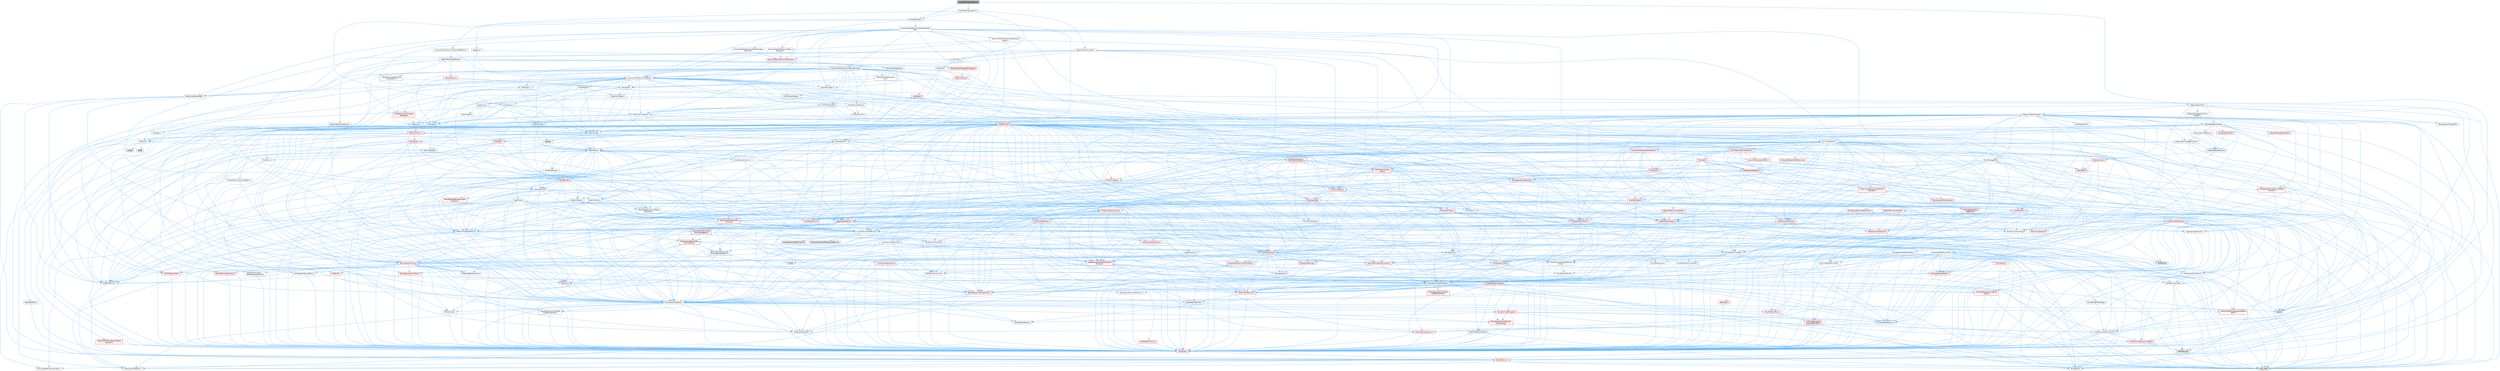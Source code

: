 digraph "GroupTopologySelector.h"
{
 // INTERACTIVE_SVG=YES
 // LATEX_PDF_SIZE
  bgcolor="transparent";
  edge [fontname=Helvetica,fontsize=10,labelfontname=Helvetica,labelfontsize=10];
  node [fontname=Helvetica,fontsize=10,shape=box,height=0.2,width=0.4];
  Node1 [id="Node000001",label="GroupTopologySelector.h",height=0.2,width=0.4,color="gray40", fillcolor="grey60", style="filled", fontcolor="black",tooltip=" "];
  Node1 -> Node2 [id="edge1_Node000001_Node000002",color="steelblue1",style="solid",tooltip=" "];
  Node2 [id="Node000002",label="MeshTopologySelector.h",height=0.2,width=0.4,color="grey40", fillcolor="white", style="filled",URL="$d1/db0/MeshTopologySelector_8h.html",tooltip=" "];
  Node2 -> Node3 [id="edge2_Node000002_Node000003",color="steelblue1",style="solid",tooltip=" "];
  Node3 [id="Node000003",label="Spatial/GeometrySet3.h",height=0.2,width=0.4,color="grey40", fillcolor="white", style="filled",URL="$d2/d39/GeometrySet3_8h.html",tooltip=" "];
  Node3 -> Node4 [id="edge3_Node000003_Node000004",color="steelblue1",style="solid",tooltip=" "];
  Node4 [id="Node000004",label="Async/ParallelFor.h",height=0.2,width=0.4,color="grey40", fillcolor="white", style="filled",URL="$d2/da1/ParallelFor_8h.html",tooltip=" "];
  Node4 -> Node5 [id="edge4_Node000004_Node000005",color="steelblue1",style="solid",tooltip=" "];
  Node5 [id="Node000005",label="AutoRTFM.h",height=0.2,width=0.4,color="grey60", fillcolor="#E0E0E0", style="filled",tooltip=" "];
  Node4 -> Node6 [id="edge5_Node000004_Node000006",color="steelblue1",style="solid",tooltip=" "];
  Node6 [id="Node000006",label="Async/Fundamental/Scheduler.h",height=0.2,width=0.4,color="red", fillcolor="#FFF0F0", style="filled",URL="$d7/d7f/Scheduler_8h.html",tooltip=" "];
  Node6 -> Node7 [id="edge6_Node000006_Node000007",color="steelblue1",style="solid",tooltip=" "];
  Node7 [id="Node000007",label="Async/Fundamental/Task.h",height=0.2,width=0.4,color="red", fillcolor="#FFF0F0", style="filled",URL="$d6/d93/Async_2Fundamental_2Task_8h.html",tooltip=" "];
  Node7 -> Node8 [id="edge7_Node000007_Node000008",color="steelblue1",style="solid",tooltip=" "];
  Node8 [id="Node000008",label="Logging/LogMacros.h",height=0.2,width=0.4,color="red", fillcolor="#FFF0F0", style="filled",URL="$d0/d16/LogMacros_8h.html",tooltip=" "];
  Node8 -> Node9 [id="edge8_Node000008_Node000009",color="steelblue1",style="solid",tooltip=" "];
  Node9 [id="Node000009",label="Containers/UnrealString.h",height=0.2,width=0.4,color="grey40", fillcolor="white", style="filled",URL="$d5/dba/UnrealString_8h.html",tooltip=" "];
  Node9 -> Node10 [id="edge9_Node000009_Node000010",color="steelblue1",style="solid",tooltip=" "];
  Node10 [id="Node000010",label="Containers/UnrealStringIncludes.h.inl",height=0.2,width=0.4,color="grey60", fillcolor="#E0E0E0", style="filled",tooltip=" "];
  Node9 -> Node11 [id="edge10_Node000009_Node000011",color="steelblue1",style="solid",tooltip=" "];
  Node11 [id="Node000011",label="Containers/UnrealString.h.inl",height=0.2,width=0.4,color="grey60", fillcolor="#E0E0E0", style="filled",tooltip=" "];
  Node9 -> Node12 [id="edge11_Node000009_Node000012",color="steelblue1",style="solid",tooltip=" "];
  Node12 [id="Node000012",label="Misc/StringFormatArg.h",height=0.2,width=0.4,color="grey40", fillcolor="white", style="filled",URL="$d2/d16/StringFormatArg_8h.html",tooltip=" "];
  Node12 -> Node13 [id="edge12_Node000012_Node000013",color="steelblue1",style="solid",tooltip=" "];
  Node13 [id="Node000013",label="Containers/ContainersFwd.h",height=0.2,width=0.4,color="grey40", fillcolor="white", style="filled",URL="$d4/d0a/ContainersFwd_8h.html",tooltip=" "];
  Node13 -> Node14 [id="edge13_Node000013_Node000014",color="steelblue1",style="solid",tooltip=" "];
  Node14 [id="Node000014",label="HAL/Platform.h",height=0.2,width=0.4,color="red", fillcolor="#FFF0F0", style="filled",URL="$d9/dd0/Platform_8h.html",tooltip=" "];
  Node14 -> Node15 [id="edge14_Node000014_Node000015",color="steelblue1",style="solid",tooltip=" "];
  Node15 [id="Node000015",label="Misc/Build.h",height=0.2,width=0.4,color="grey40", fillcolor="white", style="filled",URL="$d3/dbb/Build_8h.html",tooltip=" "];
  Node14 -> Node16 [id="edge15_Node000014_Node000016",color="steelblue1",style="solid",tooltip=" "];
  Node16 [id="Node000016",label="Misc/LargeWorldCoordinates.h",height=0.2,width=0.4,color="grey40", fillcolor="white", style="filled",URL="$d2/dcb/LargeWorldCoordinates_8h.html",tooltip=" "];
  Node14 -> Node17 [id="edge16_Node000014_Node000017",color="steelblue1",style="solid",tooltip=" "];
  Node17 [id="Node000017",label="type_traits",height=0.2,width=0.4,color="grey60", fillcolor="#E0E0E0", style="filled",tooltip=" "];
  Node14 -> Node18 [id="edge17_Node000014_Node000018",color="steelblue1",style="solid",tooltip=" "];
  Node18 [id="Node000018",label="PreprocessorHelpers.h",height=0.2,width=0.4,color="grey40", fillcolor="white", style="filled",URL="$db/ddb/PreprocessorHelpers_8h.html",tooltip=" "];
  Node13 -> Node24 [id="edge18_Node000013_Node000024",color="steelblue1",style="solid",tooltip=" "];
  Node24 [id="Node000024",label="CoreTypes.h",height=0.2,width=0.4,color="red", fillcolor="#FFF0F0", style="filled",URL="$dc/dec/CoreTypes_8h.html",tooltip=" "];
  Node24 -> Node14 [id="edge19_Node000024_Node000014",color="steelblue1",style="solid",tooltip=" "];
  Node13 -> Node28 [id="edge20_Node000013_Node000028",color="steelblue1",style="solid",tooltip=" "];
  Node28 [id="Node000028",label="Traits/IsContiguousContainer.h",height=0.2,width=0.4,color="red", fillcolor="#FFF0F0", style="filled",URL="$d5/d3c/IsContiguousContainer_8h.html",tooltip=" "];
  Node28 -> Node24 [id="edge21_Node000028_Node000024",color="steelblue1",style="solid",tooltip=" "];
  Node28 -> Node30 [id="edge22_Node000028_Node000030",color="steelblue1",style="solid",tooltip=" "];
  Node30 [id="Node000030",label="initializer_list",height=0.2,width=0.4,color="grey60", fillcolor="#E0E0E0", style="filled",tooltip=" "];
  Node8 -> Node24 [id="edge23_Node000008_Node000024",color="steelblue1",style="solid",tooltip=" "];
  Node8 -> Node18 [id="edge24_Node000008_Node000018",color="steelblue1",style="solid",tooltip=" "];
  Node8 -> Node32 [id="edge25_Node000008_Node000032",color="steelblue1",style="solid",tooltip=" "];
  Node32 [id="Node000032",label="Logging/LogVerbosity.h",height=0.2,width=0.4,color="grey40", fillcolor="white", style="filled",URL="$d2/d8f/LogVerbosity_8h.html",tooltip=" "];
  Node32 -> Node24 [id="edge26_Node000032_Node000024",color="steelblue1",style="solid",tooltip=" "];
  Node8 -> Node34 [id="edge27_Node000008_Node000034",color="steelblue1",style="solid",tooltip=" "];
  Node34 [id="Node000034",label="Misc/AssertionMacros.h",height=0.2,width=0.4,color="grey40", fillcolor="white", style="filled",URL="$d0/dfa/AssertionMacros_8h.html",tooltip=" "];
  Node34 -> Node24 [id="edge28_Node000034_Node000024",color="steelblue1",style="solid",tooltip=" "];
  Node34 -> Node14 [id="edge29_Node000034_Node000014",color="steelblue1",style="solid",tooltip=" "];
  Node34 -> Node35 [id="edge30_Node000034_Node000035",color="steelblue1",style="solid",tooltip=" "];
  Node35 [id="Node000035",label="HAL/PlatformMisc.h",height=0.2,width=0.4,color="red", fillcolor="#FFF0F0", style="filled",URL="$d0/df5/PlatformMisc_8h.html",tooltip=" "];
  Node35 -> Node24 [id="edge31_Node000035_Node000024",color="steelblue1",style="solid",tooltip=" "];
  Node35 -> Node59 [id="edge32_Node000035_Node000059",color="steelblue1",style="solid",tooltip=" "];
  Node59 [id="Node000059",label="ProfilingDebugging\l/CpuProfilerTrace.h",height=0.2,width=0.4,color="red", fillcolor="#FFF0F0", style="filled",URL="$da/dcb/CpuProfilerTrace_8h.html",tooltip=" "];
  Node59 -> Node24 [id="edge33_Node000059_Node000024",color="steelblue1",style="solid",tooltip=" "];
  Node59 -> Node13 [id="edge34_Node000059_Node000013",color="steelblue1",style="solid",tooltip=" "];
  Node59 -> Node60 [id="edge35_Node000059_Node000060",color="steelblue1",style="solid",tooltip=" "];
  Node60 [id="Node000060",label="HAL/PlatformAtomics.h",height=0.2,width=0.4,color="red", fillcolor="#FFF0F0", style="filled",URL="$d3/d36/PlatformAtomics_8h.html",tooltip=" "];
  Node60 -> Node24 [id="edge36_Node000060_Node000024",color="steelblue1",style="solid",tooltip=" "];
  Node59 -> Node18 [id="edge37_Node000059_Node000018",color="steelblue1",style="solid",tooltip=" "];
  Node59 -> Node15 [id="edge38_Node000059_Node000015",color="steelblue1",style="solid",tooltip=" "];
  Node34 -> Node18 [id="edge39_Node000034_Node000018",color="steelblue1",style="solid",tooltip=" "];
  Node34 -> Node67 [id="edge40_Node000034_Node000067",color="steelblue1",style="solid",tooltip=" "];
  Node67 [id="Node000067",label="Templates/EnableIf.h",height=0.2,width=0.4,color="grey40", fillcolor="white", style="filled",URL="$d7/d60/EnableIf_8h.html",tooltip=" "];
  Node67 -> Node24 [id="edge41_Node000067_Node000024",color="steelblue1",style="solid",tooltip=" "];
  Node34 -> Node68 [id="edge42_Node000034_Node000068",color="steelblue1",style="solid",tooltip=" "];
  Node68 [id="Node000068",label="Templates/IsArrayOrRefOf\lTypeByPredicate.h",height=0.2,width=0.4,color="grey40", fillcolor="white", style="filled",URL="$d6/da1/IsArrayOrRefOfTypeByPredicate_8h.html",tooltip=" "];
  Node68 -> Node24 [id="edge43_Node000068_Node000024",color="steelblue1",style="solid",tooltip=" "];
  Node34 -> Node69 [id="edge44_Node000034_Node000069",color="steelblue1",style="solid",tooltip=" "];
  Node69 [id="Node000069",label="Templates/IsValidVariadic\lFunctionArg.h",height=0.2,width=0.4,color="red", fillcolor="#FFF0F0", style="filled",URL="$d0/dc8/IsValidVariadicFunctionArg_8h.html",tooltip=" "];
  Node69 -> Node24 [id="edge45_Node000069_Node000024",color="steelblue1",style="solid",tooltip=" "];
  Node69 -> Node17 [id="edge46_Node000069_Node000017",color="steelblue1",style="solid",tooltip=" "];
  Node34 -> Node71 [id="edge47_Node000034_Node000071",color="steelblue1",style="solid",tooltip=" "];
  Node71 [id="Node000071",label="Traits/IsCharEncodingCompatible\lWith.h",height=0.2,width=0.4,color="red", fillcolor="#FFF0F0", style="filled",URL="$df/dd1/IsCharEncodingCompatibleWith_8h.html",tooltip=" "];
  Node71 -> Node17 [id="edge48_Node000071_Node000017",color="steelblue1",style="solid",tooltip=" "];
  Node34 -> Node73 [id="edge49_Node000034_Node000073",color="steelblue1",style="solid",tooltip=" "];
  Node73 [id="Node000073",label="Misc/VarArgs.h",height=0.2,width=0.4,color="grey40", fillcolor="white", style="filled",URL="$d5/d6f/VarArgs_8h.html",tooltip=" "];
  Node73 -> Node24 [id="edge50_Node000073_Node000024",color="steelblue1",style="solid",tooltip=" "];
  Node34 -> Node74 [id="edge51_Node000034_Node000074",color="steelblue1",style="solid",tooltip=" "];
  Node74 [id="Node000074",label="String/FormatStringSan.h",height=0.2,width=0.4,color="red", fillcolor="#FFF0F0", style="filled",URL="$d3/d8b/FormatStringSan_8h.html",tooltip=" "];
  Node74 -> Node17 [id="edge52_Node000074_Node000017",color="steelblue1",style="solid",tooltip=" "];
  Node74 -> Node24 [id="edge53_Node000074_Node000024",color="steelblue1",style="solid",tooltip=" "];
  Node74 -> Node75 [id="edge54_Node000074_Node000075",color="steelblue1",style="solid",tooltip=" "];
  Node75 [id="Node000075",label="Templates/Requires.h",height=0.2,width=0.4,color="grey40", fillcolor="white", style="filled",URL="$dc/d96/Requires_8h.html",tooltip=" "];
  Node75 -> Node67 [id="edge55_Node000075_Node000067",color="steelblue1",style="solid",tooltip=" "];
  Node75 -> Node17 [id="edge56_Node000075_Node000017",color="steelblue1",style="solid",tooltip=" "];
  Node74 -> Node76 [id="edge57_Node000074_Node000076",color="steelblue1",style="solid",tooltip=" "];
  Node76 [id="Node000076",label="Templates/Identity.h",height=0.2,width=0.4,color="grey40", fillcolor="white", style="filled",URL="$d0/dd5/Identity_8h.html",tooltip=" "];
  Node74 -> Node69 [id="edge58_Node000074_Node000069",color="steelblue1",style="solid",tooltip=" "];
  Node74 -> Node13 [id="edge59_Node000074_Node000013",color="steelblue1",style="solid",tooltip=" "];
  Node34 -> Node80 [id="edge60_Node000034_Node000080",color="steelblue1",style="solid",tooltip=" "];
  Node80 [id="Node000080",label="atomic",height=0.2,width=0.4,color="grey60", fillcolor="#E0E0E0", style="filled",tooltip=" "];
  Node8 -> Node15 [id="edge61_Node000008_Node000015",color="steelblue1",style="solid",tooltip=" "];
  Node8 -> Node73 [id="edge62_Node000008_Node000073",color="steelblue1",style="solid",tooltip=" "];
  Node8 -> Node74 [id="edge63_Node000008_Node000074",color="steelblue1",style="solid",tooltip=" "];
  Node8 -> Node67 [id="edge64_Node000008_Node000067",color="steelblue1",style="solid",tooltip=" "];
  Node8 -> Node68 [id="edge65_Node000008_Node000068",color="steelblue1",style="solid",tooltip=" "];
  Node8 -> Node69 [id="edge66_Node000008_Node000069",color="steelblue1",style="solid",tooltip=" "];
  Node8 -> Node71 [id="edge67_Node000008_Node000071",color="steelblue1",style="solid",tooltip=" "];
  Node8 -> Node17 [id="edge68_Node000008_Node000017",color="steelblue1",style="solid",tooltip=" "];
  Node7 -> Node55 [id="edge69_Node000007_Node000055",color="steelblue1",style="solid",tooltip=" "];
  Node55 [id="Node000055",label="Misc/EnumClassFlags.h",height=0.2,width=0.4,color="grey40", fillcolor="white", style="filled",URL="$d8/de7/EnumClassFlags_8h.html",tooltip=" "];
  Node7 -> Node246 [id="edge70_Node000007_Node000246",color="steelblue1",style="solid",tooltip=" "];
  Node246 [id="Node000246",label="HAL/Event.h",height=0.2,width=0.4,color="red", fillcolor="#FFF0F0", style="filled",URL="$d6/d8d/Event_8h.html",tooltip=" "];
  Node246 -> Node24 [id="edge71_Node000246_Node000024",color="steelblue1",style="solid",tooltip=" "];
  Node246 -> Node53 [id="edge72_Node000246_Node000053",color="steelblue1",style="solid",tooltip=" "];
  Node53 [id="Node000053",label="Math/NumericLimits.h",height=0.2,width=0.4,color="grey40", fillcolor="white", style="filled",URL="$df/d1b/NumericLimits_8h.html",tooltip=" "];
  Node53 -> Node24 [id="edge73_Node000053_Node000024",color="steelblue1",style="solid",tooltip=" "];
  Node246 -> Node211 [id="edge74_Node000246_Node000211",color="steelblue1",style="solid",tooltip=" "];
  Node211 [id="Node000211",label="Misc/Timespan.h",height=0.2,width=0.4,color="red", fillcolor="#FFF0F0", style="filled",URL="$da/dd9/Timespan_8h.html",tooltip=" "];
  Node211 -> Node24 [id="edge75_Node000211_Node000024",color="steelblue1",style="solid",tooltip=" "];
  Node211 -> Node177 [id="edge76_Node000211_Node000177",color="steelblue1",style="solid",tooltip=" "];
  Node177 [id="Node000177",label="Math/UnrealMathUtility.h",height=0.2,width=0.4,color="grey40", fillcolor="white", style="filled",URL="$db/db8/UnrealMathUtility_8h.html",tooltip=" "];
  Node177 -> Node24 [id="edge77_Node000177_Node000024",color="steelblue1",style="solid",tooltip=" "];
  Node177 -> Node34 [id="edge78_Node000177_Node000034",color="steelblue1",style="solid",tooltip=" "];
  Node177 -> Node118 [id="edge79_Node000177_Node000118",color="steelblue1",style="solid",tooltip=" "];
  Node118 [id="Node000118",label="HAL/PlatformMath.h",height=0.2,width=0.4,color="red", fillcolor="#FFF0F0", style="filled",URL="$dc/d53/PlatformMath_8h.html",tooltip=" "];
  Node118 -> Node24 [id="edge80_Node000118_Node000024",color="steelblue1",style="solid",tooltip=" "];
  Node177 -> Node40 [id="edge81_Node000177_Node000040",color="steelblue1",style="solid",tooltip=" "];
  Node40 [id="Node000040",label="Math/MathFwd.h",height=0.2,width=0.4,color="grey40", fillcolor="white", style="filled",URL="$d2/d10/MathFwd_8h.html",tooltip=" "];
  Node40 -> Node14 [id="edge82_Node000040_Node000014",color="steelblue1",style="solid",tooltip=" "];
  Node177 -> Node76 [id="edge83_Node000177_Node000076",color="steelblue1",style="solid",tooltip=" "];
  Node177 -> Node75 [id="edge84_Node000177_Node000075",color="steelblue1",style="solid",tooltip=" "];
  Node211 -> Node34 [id="edge85_Node000211_Node000034",color="steelblue1",style="solid",tooltip=" "];
  Node246 -> Node213 [id="edge86_Node000246_Node000213",color="steelblue1",style="solid",tooltip=" "];
  Node213 [id="Node000213",label="Templates/SharedPointer.h",height=0.2,width=0.4,color="red", fillcolor="#FFF0F0", style="filled",URL="$d2/d17/SharedPointer_8h.html",tooltip=" "];
  Node213 -> Node24 [id="edge87_Node000213_Node000024",color="steelblue1",style="solid",tooltip=" "];
  Node213 -> Node129 [id="edge88_Node000213_Node000129",color="steelblue1",style="solid",tooltip=" "];
  Node129 [id="Node000129",label="Misc/IntrusiveUnsetOptional\lState.h",height=0.2,width=0.4,color="grey40", fillcolor="white", style="filled",URL="$d2/d0a/IntrusiveUnsetOptionalState_8h.html",tooltip=" "];
  Node129 -> Node130 [id="edge89_Node000129_Node000130",color="steelblue1",style="solid",tooltip=" "];
  Node130 [id="Node000130",label="Misc/OptionalFwd.h",height=0.2,width=0.4,color="grey40", fillcolor="white", style="filled",URL="$dc/d50/OptionalFwd_8h.html",tooltip=" "];
  Node213 -> Node214 [id="edge90_Node000213_Node000214",color="steelblue1",style="solid",tooltip=" "];
  Node214 [id="Node000214",label="Templates/PointerIsConvertible\lFromTo.h",height=0.2,width=0.4,color="red", fillcolor="#FFF0F0", style="filled",URL="$d6/d65/PointerIsConvertibleFromTo_8h.html",tooltip=" "];
  Node214 -> Node24 [id="edge91_Node000214_Node000024",color="steelblue1",style="solid",tooltip=" "];
  Node214 -> Node17 [id="edge92_Node000214_Node000017",color="steelblue1",style="solid",tooltip=" "];
  Node213 -> Node34 [id="edge93_Node000213_Node000034",color="steelblue1",style="solid",tooltip=" "];
  Node213 -> Node81 [id="edge94_Node000213_Node000081",color="steelblue1",style="solid",tooltip=" "];
  Node81 [id="Node000081",label="HAL/UnrealMemory.h",height=0.2,width=0.4,color="red", fillcolor="#FFF0F0", style="filled",URL="$d9/d96/UnrealMemory_8h.html",tooltip=" "];
  Node81 -> Node24 [id="edge95_Node000081_Node000024",color="steelblue1",style="solid",tooltip=" "];
  Node81 -> Node100 [id="edge96_Node000081_Node000100",color="steelblue1",style="solid",tooltip=" "];
  Node100 [id="Node000100",label="Templates/IsPointer.h",height=0.2,width=0.4,color="grey40", fillcolor="white", style="filled",URL="$d7/d05/IsPointer_8h.html",tooltip=" "];
  Node100 -> Node24 [id="edge97_Node000100_Node000024",color="steelblue1",style="solid",tooltip=" "];
  Node213 -> Node128 [id="edge98_Node000213_Node000128",color="steelblue1",style="solid",tooltip=" "];
  Node128 [id="Node000128",label="Containers/Array.h",height=0.2,width=0.4,color="red", fillcolor="#FFF0F0", style="filled",URL="$df/dd0/Array_8h.html",tooltip=" "];
  Node128 -> Node24 [id="edge99_Node000128_Node000024",color="steelblue1",style="solid",tooltip=" "];
  Node128 -> Node34 [id="edge100_Node000128_Node000034",color="steelblue1",style="solid",tooltip=" "];
  Node128 -> Node129 [id="edge101_Node000128_Node000129",color="steelblue1",style="solid",tooltip=" "];
  Node128 -> Node81 [id="edge102_Node000128_Node000081",color="steelblue1",style="solid",tooltip=" "];
  Node128 -> Node101 [id="edge103_Node000128_Node000101",color="steelblue1",style="solid",tooltip=" "];
  Node101 [id="Node000101",label="Templates/UnrealTypeTraits.h",height=0.2,width=0.4,color="red", fillcolor="#FFF0F0", style="filled",URL="$d2/d2d/UnrealTypeTraits_8h.html",tooltip=" "];
  Node101 -> Node24 [id="edge104_Node000101_Node000024",color="steelblue1",style="solid",tooltip=" "];
  Node101 -> Node100 [id="edge105_Node000101_Node000100",color="steelblue1",style="solid",tooltip=" "];
  Node101 -> Node34 [id="edge106_Node000101_Node000034",color="steelblue1",style="solid",tooltip=" "];
  Node101 -> Node67 [id="edge107_Node000101_Node000067",color="steelblue1",style="solid",tooltip=" "];
  Node128 -> Node106 [id="edge108_Node000128_Node000106",color="steelblue1",style="solid",tooltip=" "];
  Node106 [id="Node000106",label="Templates/UnrealTemplate.h",height=0.2,width=0.4,color="grey40", fillcolor="white", style="filled",URL="$d4/d24/UnrealTemplate_8h.html",tooltip=" "];
  Node106 -> Node24 [id="edge109_Node000106_Node000024",color="steelblue1",style="solid",tooltip=" "];
  Node106 -> Node100 [id="edge110_Node000106_Node000100",color="steelblue1",style="solid",tooltip=" "];
  Node106 -> Node81 [id="edge111_Node000106_Node000081",color="steelblue1",style="solid",tooltip=" "];
  Node106 -> Node107 [id="edge112_Node000106_Node000107",color="steelblue1",style="solid",tooltip=" "];
  Node107 [id="Node000107",label="Templates/CopyQualifiers\lAndRefsFromTo.h",height=0.2,width=0.4,color="red", fillcolor="#FFF0F0", style="filled",URL="$d3/db3/CopyQualifiersAndRefsFromTo_8h.html",tooltip=" "];
  Node106 -> Node101 [id="edge113_Node000106_Node000101",color="steelblue1",style="solid",tooltip=" "];
  Node106 -> Node109 [id="edge114_Node000106_Node000109",color="steelblue1",style="solid",tooltip=" "];
  Node109 [id="Node000109",label="Templates/RemoveReference.h",height=0.2,width=0.4,color="grey40", fillcolor="white", style="filled",URL="$da/dbe/RemoveReference_8h.html",tooltip=" "];
  Node109 -> Node24 [id="edge115_Node000109_Node000024",color="steelblue1",style="solid",tooltip=" "];
  Node106 -> Node75 [id="edge116_Node000106_Node000075",color="steelblue1",style="solid",tooltip=" "];
  Node106 -> Node110 [id="edge117_Node000106_Node000110",color="steelblue1",style="solid",tooltip=" "];
  Node110 [id="Node000110",label="Templates/TypeCompatible\lBytes.h",height=0.2,width=0.4,color="red", fillcolor="#FFF0F0", style="filled",URL="$df/d0a/TypeCompatibleBytes_8h.html",tooltip=" "];
  Node110 -> Node24 [id="edge118_Node000110_Node000024",color="steelblue1",style="solid",tooltip=" "];
  Node110 -> Node17 [id="edge119_Node000110_Node000017",color="steelblue1",style="solid",tooltip=" "];
  Node106 -> Node76 [id="edge120_Node000106_Node000076",color="steelblue1",style="solid",tooltip=" "];
  Node106 -> Node28 [id="edge121_Node000106_Node000028",color="steelblue1",style="solid",tooltip=" "];
  Node106 -> Node111 [id="edge122_Node000106_Node000111",color="steelblue1",style="solid",tooltip=" "];
  Node111 [id="Node000111",label="Traits/UseBitwiseSwap.h",height=0.2,width=0.4,color="grey40", fillcolor="white", style="filled",URL="$db/df3/UseBitwiseSwap_8h.html",tooltip=" "];
  Node111 -> Node24 [id="edge123_Node000111_Node000024",color="steelblue1",style="solid",tooltip=" "];
  Node111 -> Node17 [id="edge124_Node000111_Node000017",color="steelblue1",style="solid",tooltip=" "];
  Node106 -> Node17 [id="edge125_Node000106_Node000017",color="steelblue1",style="solid",tooltip=" "];
  Node128 -> Node116 [id="edge126_Node000128_Node000116",color="steelblue1",style="solid",tooltip=" "];
  Node116 [id="Node000116",label="Containers/ContainerAllocation\lPolicies.h",height=0.2,width=0.4,color="red", fillcolor="#FFF0F0", style="filled",URL="$d7/dff/ContainerAllocationPolicies_8h.html",tooltip=" "];
  Node116 -> Node24 [id="edge127_Node000116_Node000024",color="steelblue1",style="solid",tooltip=" "];
  Node116 -> Node116 [id="edge128_Node000116_Node000116",color="steelblue1",style="solid",tooltip=" "];
  Node116 -> Node118 [id="edge129_Node000116_Node000118",color="steelblue1",style="solid",tooltip=" "];
  Node116 -> Node81 [id="edge130_Node000116_Node000081",color="steelblue1",style="solid",tooltip=" "];
  Node116 -> Node53 [id="edge131_Node000116_Node000053",color="steelblue1",style="solid",tooltip=" "];
  Node116 -> Node34 [id="edge132_Node000116_Node000034",color="steelblue1",style="solid",tooltip=" "];
  Node116 -> Node127 [id="edge133_Node000116_Node000127",color="steelblue1",style="solid",tooltip=" "];
  Node127 [id="Node000127",label="Templates/MemoryOps.h",height=0.2,width=0.4,color="red", fillcolor="#FFF0F0", style="filled",URL="$db/dea/MemoryOps_8h.html",tooltip=" "];
  Node127 -> Node24 [id="edge134_Node000127_Node000024",color="steelblue1",style="solid",tooltip=" "];
  Node127 -> Node81 [id="edge135_Node000127_Node000081",color="steelblue1",style="solid",tooltip=" "];
  Node127 -> Node75 [id="edge136_Node000127_Node000075",color="steelblue1",style="solid",tooltip=" "];
  Node127 -> Node101 [id="edge137_Node000127_Node000101",color="steelblue1",style="solid",tooltip=" "];
  Node127 -> Node111 [id="edge138_Node000127_Node000111",color="steelblue1",style="solid",tooltip=" "];
  Node127 -> Node17 [id="edge139_Node000127_Node000017",color="steelblue1",style="solid",tooltip=" "];
  Node116 -> Node110 [id="edge140_Node000116_Node000110",color="steelblue1",style="solid",tooltip=" "];
  Node116 -> Node17 [id="edge141_Node000116_Node000017",color="steelblue1",style="solid",tooltip=" "];
  Node128 -> Node135 [id="edge142_Node000128_Node000135",color="steelblue1",style="solid",tooltip=" "];
  Node135 [id="Node000135",label="Serialization/Archive.h",height=0.2,width=0.4,color="red", fillcolor="#FFF0F0", style="filled",URL="$d7/d3b/Archive_8h.html",tooltip=" "];
  Node135 -> Node39 [id="edge143_Node000135_Node000039",color="steelblue1",style="solid",tooltip=" "];
  Node39 [id="Node000039",label="CoreFwd.h",height=0.2,width=0.4,color="red", fillcolor="#FFF0F0", style="filled",URL="$d1/d1e/CoreFwd_8h.html",tooltip=" "];
  Node39 -> Node24 [id="edge144_Node000039_Node000024",color="steelblue1",style="solid",tooltip=" "];
  Node39 -> Node13 [id="edge145_Node000039_Node000013",color="steelblue1",style="solid",tooltip=" "];
  Node39 -> Node40 [id="edge146_Node000039_Node000040",color="steelblue1",style="solid",tooltip=" "];
  Node135 -> Node24 [id="edge147_Node000135_Node000024",color="steelblue1",style="solid",tooltip=" "];
  Node135 -> Node136 [id="edge148_Node000135_Node000136",color="steelblue1",style="solid",tooltip=" "];
  Node136 [id="Node000136",label="HAL/PlatformProperties.h",height=0.2,width=0.4,color="red", fillcolor="#FFF0F0", style="filled",URL="$d9/db0/PlatformProperties_8h.html",tooltip=" "];
  Node136 -> Node24 [id="edge149_Node000136_Node000024",color="steelblue1",style="solid",tooltip=" "];
  Node135 -> Node139 [id="edge150_Node000135_Node000139",color="steelblue1",style="solid",tooltip=" "];
  Node139 [id="Node000139",label="Internationalization\l/TextNamespaceFwd.h",height=0.2,width=0.4,color="grey40", fillcolor="white", style="filled",URL="$d8/d97/TextNamespaceFwd_8h.html",tooltip=" "];
  Node139 -> Node24 [id="edge151_Node000139_Node000024",color="steelblue1",style="solid",tooltip=" "];
  Node135 -> Node40 [id="edge152_Node000135_Node000040",color="steelblue1",style="solid",tooltip=" "];
  Node135 -> Node34 [id="edge153_Node000135_Node000034",color="steelblue1",style="solid",tooltip=" "];
  Node135 -> Node15 [id="edge154_Node000135_Node000015",color="steelblue1",style="solid",tooltip=" "];
  Node135 -> Node140 [id="edge155_Node000135_Node000140",color="steelblue1",style="solid",tooltip=" "];
  Node140 [id="Node000140",label="Misc/EngineVersionBase.h",height=0.2,width=0.4,color="grey40", fillcolor="white", style="filled",URL="$d5/d2b/EngineVersionBase_8h.html",tooltip=" "];
  Node140 -> Node24 [id="edge156_Node000140_Node000024",color="steelblue1",style="solid",tooltip=" "];
  Node135 -> Node73 [id="edge157_Node000135_Node000073",color="steelblue1",style="solid",tooltip=" "];
  Node135 -> Node67 [id="edge158_Node000135_Node000067",color="steelblue1",style="solid",tooltip=" "];
  Node135 -> Node68 [id="edge159_Node000135_Node000068",color="steelblue1",style="solid",tooltip=" "];
  Node135 -> Node143 [id="edge160_Node000135_Node000143",color="steelblue1",style="solid",tooltip=" "];
  Node143 [id="Node000143",label="Templates/IsEnumClass.h",height=0.2,width=0.4,color="red", fillcolor="#FFF0F0", style="filled",URL="$d7/d15/IsEnumClass_8h.html",tooltip=" "];
  Node143 -> Node24 [id="edge161_Node000143_Node000024",color="steelblue1",style="solid",tooltip=" "];
  Node135 -> Node69 [id="edge162_Node000135_Node000069",color="steelblue1",style="solid",tooltip=" "];
  Node135 -> Node106 [id="edge163_Node000135_Node000106",color="steelblue1",style="solid",tooltip=" "];
  Node135 -> Node71 [id="edge164_Node000135_Node000071",color="steelblue1",style="solid",tooltip=" "];
  Node135 -> Node144 [id="edge165_Node000135_Node000144",color="steelblue1",style="solid",tooltip=" "];
  Node144 [id="Node000144",label="UObject/ObjectVersion.h",height=0.2,width=0.4,color="grey40", fillcolor="white", style="filled",URL="$da/d63/ObjectVersion_8h.html",tooltip=" "];
  Node144 -> Node24 [id="edge166_Node000144_Node000024",color="steelblue1",style="solid",tooltip=" "];
  Node128 -> Node161 [id="edge167_Node000128_Node000161",color="steelblue1",style="solid",tooltip=" "];
  Node161 [id="Node000161",label="Templates/Invoke.h",height=0.2,width=0.4,color="red", fillcolor="#FFF0F0", style="filled",URL="$d7/deb/Invoke_8h.html",tooltip=" "];
  Node161 -> Node24 [id="edge168_Node000161_Node000024",color="steelblue1",style="solid",tooltip=" "];
  Node161 -> Node106 [id="edge169_Node000161_Node000106",color="steelblue1",style="solid",tooltip=" "];
  Node161 -> Node17 [id="edge170_Node000161_Node000017",color="steelblue1",style="solid",tooltip=" "];
  Node128 -> Node166 [id="edge171_Node000128_Node000166",color="steelblue1",style="solid",tooltip=" "];
  Node166 [id="Node000166",label="Templates/Less.h",height=0.2,width=0.4,color="grey40", fillcolor="white", style="filled",URL="$de/dc8/Less_8h.html",tooltip=" "];
  Node166 -> Node24 [id="edge172_Node000166_Node000024",color="steelblue1",style="solid",tooltip=" "];
  Node166 -> Node106 [id="edge173_Node000166_Node000106",color="steelblue1",style="solid",tooltip=" "];
  Node128 -> Node75 [id="edge174_Node000128_Node000075",color="steelblue1",style="solid",tooltip=" "];
  Node128 -> Node174 [id="edge175_Node000128_Node000174",color="steelblue1",style="solid",tooltip=" "];
  Node174 [id="Node000174",label="Templates/Sorting.h",height=0.2,width=0.4,color="red", fillcolor="#FFF0F0", style="filled",URL="$d3/d9e/Sorting_8h.html",tooltip=" "];
  Node174 -> Node24 [id="edge176_Node000174_Node000024",color="steelblue1",style="solid",tooltip=" "];
  Node174 -> Node118 [id="edge177_Node000174_Node000118",color="steelblue1",style="solid",tooltip=" "];
  Node174 -> Node166 [id="edge178_Node000174_Node000166",color="steelblue1",style="solid",tooltip=" "];
  Node128 -> Node178 [id="edge179_Node000128_Node000178",color="steelblue1",style="solid",tooltip=" "];
  Node178 [id="Node000178",label="Templates/AlignmentTemplates.h",height=0.2,width=0.4,color="red", fillcolor="#FFF0F0", style="filled",URL="$dd/d32/AlignmentTemplates_8h.html",tooltip=" "];
  Node178 -> Node24 [id="edge180_Node000178_Node000024",color="steelblue1",style="solid",tooltip=" "];
  Node178 -> Node100 [id="edge181_Node000178_Node000100",color="steelblue1",style="solid",tooltip=" "];
  Node128 -> Node38 [id="edge182_Node000128_Node000038",color="steelblue1",style="solid",tooltip=" "];
  Node38 [id="Node000038",label="Traits/ElementType.h",height=0.2,width=0.4,color="grey40", fillcolor="white", style="filled",URL="$d5/d4f/ElementType_8h.html",tooltip=" "];
  Node38 -> Node14 [id="edge183_Node000038_Node000014",color="steelblue1",style="solid",tooltip=" "];
  Node38 -> Node30 [id="edge184_Node000038_Node000030",color="steelblue1",style="solid",tooltip=" "];
  Node38 -> Node17 [id="edge185_Node000038_Node000017",color="steelblue1",style="solid",tooltip=" "];
  Node128 -> Node124 [id="edge186_Node000128_Node000124",color="steelblue1",style="solid",tooltip=" "];
  Node124 [id="Node000124",label="limits",height=0.2,width=0.4,color="grey60", fillcolor="#E0E0E0", style="filled",tooltip=" "];
  Node128 -> Node17 [id="edge187_Node000128_Node000017",color="steelblue1",style="solid",tooltip=" "];
  Node213 -> Node215 [id="edge188_Node000213_Node000215",color="steelblue1",style="solid",tooltip=" "];
  Node215 [id="Node000215",label="Containers/Map.h",height=0.2,width=0.4,color="red", fillcolor="#FFF0F0", style="filled",URL="$df/d79/Map_8h.html",tooltip=" "];
  Node215 -> Node24 [id="edge189_Node000215_Node000024",color="steelblue1",style="solid",tooltip=" "];
  Node215 -> Node216 [id="edge190_Node000215_Node000216",color="steelblue1",style="solid",tooltip=" "];
  Node216 [id="Node000216",label="Algo/Reverse.h",height=0.2,width=0.4,color="grey40", fillcolor="white", style="filled",URL="$d5/d93/Reverse_8h.html",tooltip=" "];
  Node216 -> Node24 [id="edge191_Node000216_Node000024",color="steelblue1",style="solid",tooltip=" "];
  Node216 -> Node106 [id="edge192_Node000216_Node000106",color="steelblue1",style="solid",tooltip=" "];
  Node215 -> Node217 [id="edge193_Node000215_Node000217",color="steelblue1",style="solid",tooltip=" "];
  Node217 [id="Node000217",label="Containers/Set.h",height=0.2,width=0.4,color="red", fillcolor="#FFF0F0", style="filled",URL="$d4/d45/Set_8h.html",tooltip=" "];
  Node217 -> Node116 [id="edge194_Node000217_Node000116",color="steelblue1",style="solid",tooltip=" "];
  Node217 -> Node219 [id="edge195_Node000217_Node000219",color="steelblue1",style="solid",tooltip=" "];
  Node219 [id="Node000219",label="Containers/SparseArray.h",height=0.2,width=0.4,color="red", fillcolor="#FFF0F0", style="filled",URL="$d5/dbf/SparseArray_8h.html",tooltip=" "];
  Node219 -> Node24 [id="edge196_Node000219_Node000024",color="steelblue1",style="solid",tooltip=" "];
  Node219 -> Node34 [id="edge197_Node000219_Node000034",color="steelblue1",style="solid",tooltip=" "];
  Node219 -> Node81 [id="edge198_Node000219_Node000081",color="steelblue1",style="solid",tooltip=" "];
  Node219 -> Node101 [id="edge199_Node000219_Node000101",color="steelblue1",style="solid",tooltip=" "];
  Node219 -> Node106 [id="edge200_Node000219_Node000106",color="steelblue1",style="solid",tooltip=" "];
  Node219 -> Node116 [id="edge201_Node000219_Node000116",color="steelblue1",style="solid",tooltip=" "];
  Node219 -> Node166 [id="edge202_Node000219_Node000166",color="steelblue1",style="solid",tooltip=" "];
  Node219 -> Node128 [id="edge203_Node000219_Node000128",color="steelblue1",style="solid",tooltip=" "];
  Node219 -> Node177 [id="edge204_Node000219_Node000177",color="steelblue1",style="solid",tooltip=" "];
  Node219 -> Node220 [id="edge205_Node000219_Node000220",color="steelblue1",style="solid",tooltip=" "];
  Node220 [id="Node000220",label="Containers/ScriptArray.h",height=0.2,width=0.4,color="red", fillcolor="#FFF0F0", style="filled",URL="$dc/daf/ScriptArray_8h.html",tooltip=" "];
  Node220 -> Node24 [id="edge206_Node000220_Node000024",color="steelblue1",style="solid",tooltip=" "];
  Node220 -> Node34 [id="edge207_Node000220_Node000034",color="steelblue1",style="solid",tooltip=" "];
  Node220 -> Node81 [id="edge208_Node000220_Node000081",color="steelblue1",style="solid",tooltip=" "];
  Node220 -> Node116 [id="edge209_Node000220_Node000116",color="steelblue1",style="solid",tooltip=" "];
  Node220 -> Node128 [id="edge210_Node000220_Node000128",color="steelblue1",style="solid",tooltip=" "];
  Node220 -> Node30 [id="edge211_Node000220_Node000030",color="steelblue1",style="solid",tooltip=" "];
  Node219 -> Node221 [id="edge212_Node000219_Node000221",color="steelblue1",style="solid",tooltip=" "];
  Node221 [id="Node000221",label="Containers/BitArray.h",height=0.2,width=0.4,color="red", fillcolor="#FFF0F0", style="filled",URL="$d1/de4/BitArray_8h.html",tooltip=" "];
  Node221 -> Node116 [id="edge213_Node000221_Node000116",color="steelblue1",style="solid",tooltip=" "];
  Node221 -> Node24 [id="edge214_Node000221_Node000024",color="steelblue1",style="solid",tooltip=" "];
  Node221 -> Node60 [id="edge215_Node000221_Node000060",color="steelblue1",style="solid",tooltip=" "];
  Node221 -> Node81 [id="edge216_Node000221_Node000081",color="steelblue1",style="solid",tooltip=" "];
  Node221 -> Node177 [id="edge217_Node000221_Node000177",color="steelblue1",style="solid",tooltip=" "];
  Node221 -> Node34 [id="edge218_Node000221_Node000034",color="steelblue1",style="solid",tooltip=" "];
  Node221 -> Node55 [id="edge219_Node000221_Node000055",color="steelblue1",style="solid",tooltip=" "];
  Node221 -> Node135 [id="edge220_Node000221_Node000135",color="steelblue1",style="solid",tooltip=" "];
  Node221 -> Node146 [id="edge221_Node000221_Node000146",color="steelblue1",style="solid",tooltip=" "];
  Node146 [id="Node000146",label="Serialization/MemoryLayout.h",height=0.2,width=0.4,color="red", fillcolor="#FFF0F0", style="filled",URL="$d7/d66/MemoryLayout_8h.html",tooltip=" "];
  Node146 -> Node37 [id="edge222_Node000146_Node000037",color="steelblue1",style="solid",tooltip=" "];
  Node37 [id="Node000037",label="Containers/StringFwd.h",height=0.2,width=0.4,color="grey40", fillcolor="white", style="filled",URL="$df/d37/StringFwd_8h.html",tooltip=" "];
  Node37 -> Node24 [id="edge223_Node000037_Node000024",color="steelblue1",style="solid",tooltip=" "];
  Node37 -> Node38 [id="edge224_Node000037_Node000038",color="steelblue1",style="solid",tooltip=" "];
  Node37 -> Node28 [id="edge225_Node000037_Node000028",color="steelblue1",style="solid",tooltip=" "];
  Node146 -> Node81 [id="edge226_Node000146_Node000081",color="steelblue1",style="solid",tooltip=" "];
  Node146 -> Node67 [id="edge227_Node000146_Node000067",color="steelblue1",style="solid",tooltip=" "];
  Node146 -> Node106 [id="edge228_Node000146_Node000106",color="steelblue1",style="solid",tooltip=" "];
  Node221 -> Node67 [id="edge229_Node000221_Node000067",color="steelblue1",style="solid",tooltip=" "];
  Node221 -> Node161 [id="edge230_Node000221_Node000161",color="steelblue1",style="solid",tooltip=" "];
  Node221 -> Node106 [id="edge231_Node000221_Node000106",color="steelblue1",style="solid",tooltip=" "];
  Node221 -> Node101 [id="edge232_Node000221_Node000101",color="steelblue1",style="solid",tooltip=" "];
  Node219 -> Node222 [id="edge233_Node000219_Node000222",color="steelblue1",style="solid",tooltip=" "];
  Node222 [id="Node000222",label="Serialization/Structured\lArchive.h",height=0.2,width=0.4,color="red", fillcolor="#FFF0F0", style="filled",URL="$d9/d1e/StructuredArchive_8h.html",tooltip=" "];
  Node222 -> Node128 [id="edge234_Node000222_Node000128",color="steelblue1",style="solid",tooltip=" "];
  Node222 -> Node116 [id="edge235_Node000222_Node000116",color="steelblue1",style="solid",tooltip=" "];
  Node222 -> Node24 [id="edge236_Node000222_Node000024",color="steelblue1",style="solid",tooltip=" "];
  Node222 -> Node15 [id="edge237_Node000222_Node000015",color="steelblue1",style="solid",tooltip=" "];
  Node222 -> Node135 [id="edge238_Node000222_Node000135",color="steelblue1",style="solid",tooltip=" "];
  Node222 -> Node226 [id="edge239_Node000222_Node000226",color="steelblue1",style="solid",tooltip=" "];
  Node226 [id="Node000226",label="Serialization/Structured\lArchiveAdapters.h",height=0.2,width=0.4,color="red", fillcolor="#FFF0F0", style="filled",URL="$d3/de1/StructuredArchiveAdapters_8h.html",tooltip=" "];
  Node226 -> Node24 [id="edge240_Node000226_Node000024",color="steelblue1",style="solid",tooltip=" "];
  Node226 -> Node229 [id="edge241_Node000226_Node000229",color="steelblue1",style="solid",tooltip=" "];
  Node229 [id="Node000229",label="Serialization/Structured\lArchiveSlots.h",height=0.2,width=0.4,color="red", fillcolor="#FFF0F0", style="filled",URL="$d2/d87/StructuredArchiveSlots_8h.html",tooltip=" "];
  Node229 -> Node128 [id="edge242_Node000229_Node000128",color="steelblue1",style="solid",tooltip=" "];
  Node229 -> Node24 [id="edge243_Node000229_Node000024",color="steelblue1",style="solid",tooltip=" "];
  Node229 -> Node15 [id="edge244_Node000229_Node000015",color="steelblue1",style="solid",tooltip=" "];
  Node229 -> Node230 [id="edge245_Node000229_Node000230",color="steelblue1",style="solid",tooltip=" "];
  Node230 [id="Node000230",label="Misc/Optional.h",height=0.2,width=0.4,color="grey40", fillcolor="white", style="filled",URL="$d2/dae/Optional_8h.html",tooltip=" "];
  Node230 -> Node24 [id="edge246_Node000230_Node000024",color="steelblue1",style="solid",tooltip=" "];
  Node230 -> Node34 [id="edge247_Node000230_Node000034",color="steelblue1",style="solid",tooltip=" "];
  Node230 -> Node129 [id="edge248_Node000230_Node000129",color="steelblue1",style="solid",tooltip=" "];
  Node230 -> Node130 [id="edge249_Node000230_Node000130",color="steelblue1",style="solid",tooltip=" "];
  Node230 -> Node127 [id="edge250_Node000230_Node000127",color="steelblue1",style="solid",tooltip=" "];
  Node230 -> Node106 [id="edge251_Node000230_Node000106",color="steelblue1",style="solid",tooltip=" "];
  Node230 -> Node135 [id="edge252_Node000230_Node000135",color="steelblue1",style="solid",tooltip=" "];
  Node229 -> Node135 [id="edge253_Node000229_Node000135",color="steelblue1",style="solid",tooltip=" "];
  Node229 -> Node225 [id="edge254_Node000229_Node000225",color="steelblue1",style="solid",tooltip=" "];
  Node225 [id="Node000225",label="Serialization/Structured\lArchiveNameHelpers.h",height=0.2,width=0.4,color="grey40", fillcolor="white", style="filled",URL="$d0/d7b/StructuredArchiveNameHelpers_8h.html",tooltip=" "];
  Node225 -> Node24 [id="edge255_Node000225_Node000024",color="steelblue1",style="solid",tooltip=" "];
  Node225 -> Node76 [id="edge256_Node000225_Node000076",color="steelblue1",style="solid",tooltip=" "];
  Node229 -> Node67 [id="edge257_Node000229_Node000067",color="steelblue1",style="solid",tooltip=" "];
  Node229 -> Node143 [id="edge258_Node000229_Node000143",color="steelblue1",style="solid",tooltip=" "];
  Node226 -> Node233 [id="edge259_Node000226_Node000233",color="steelblue1",style="solid",tooltip=" "];
  Node233 [id="Node000233",label="Templates/UniqueObj.h",height=0.2,width=0.4,color="grey40", fillcolor="white", style="filled",URL="$da/d95/UniqueObj_8h.html",tooltip=" "];
  Node233 -> Node24 [id="edge260_Node000233_Node000024",color="steelblue1",style="solid",tooltip=" "];
  Node233 -> Node234 [id="edge261_Node000233_Node000234",color="steelblue1",style="solid",tooltip=" "];
  Node234 [id="Node000234",label="Templates/UniquePtr.h",height=0.2,width=0.4,color="grey40", fillcolor="white", style="filled",URL="$de/d1a/UniquePtr_8h.html",tooltip=" "];
  Node234 -> Node24 [id="edge262_Node000234_Node000024",color="steelblue1",style="solid",tooltip=" "];
  Node234 -> Node106 [id="edge263_Node000234_Node000106",color="steelblue1",style="solid",tooltip=" "];
  Node234 -> Node179 [id="edge264_Node000234_Node000179",color="steelblue1",style="solid",tooltip=" "];
  Node179 [id="Node000179",label="Templates/IsArray.h",height=0.2,width=0.4,color="grey40", fillcolor="white", style="filled",URL="$d8/d8d/IsArray_8h.html",tooltip=" "];
  Node179 -> Node24 [id="edge265_Node000179_Node000024",color="steelblue1",style="solid",tooltip=" "];
  Node234 -> Node235 [id="edge266_Node000234_Node000235",color="steelblue1",style="solid",tooltip=" "];
  Node235 [id="Node000235",label="Templates/RemoveExtent.h",height=0.2,width=0.4,color="grey40", fillcolor="white", style="filled",URL="$dc/de9/RemoveExtent_8h.html",tooltip=" "];
  Node235 -> Node24 [id="edge267_Node000235_Node000024",color="steelblue1",style="solid",tooltip=" "];
  Node234 -> Node75 [id="edge268_Node000234_Node000075",color="steelblue1",style="solid",tooltip=" "];
  Node234 -> Node146 [id="edge269_Node000234_Node000146",color="steelblue1",style="solid",tooltip=" "];
  Node234 -> Node17 [id="edge270_Node000234_Node000017",color="steelblue1",style="solid",tooltip=" "];
  Node222 -> Node225 [id="edge271_Node000222_Node000225",color="steelblue1",style="solid",tooltip=" "];
  Node222 -> Node229 [id="edge272_Node000222_Node000229",color="steelblue1",style="solid",tooltip=" "];
  Node222 -> Node233 [id="edge273_Node000222_Node000233",color="steelblue1",style="solid",tooltip=" "];
  Node219 -> Node9 [id="edge274_Node000219_Node000009",color="steelblue1",style="solid",tooltip=" "];
  Node219 -> Node129 [id="edge275_Node000219_Node000129",color="steelblue1",style="solid",tooltip=" "];
  Node217 -> Node13 [id="edge276_Node000217_Node000013",color="steelblue1",style="solid",tooltip=" "];
  Node217 -> Node177 [id="edge277_Node000217_Node000177",color="steelblue1",style="solid",tooltip=" "];
  Node217 -> Node34 [id="edge278_Node000217_Node000034",color="steelblue1",style="solid",tooltip=" "];
  Node217 -> Node237 [id="edge279_Node000217_Node000237",color="steelblue1",style="solid",tooltip=" "];
  Node237 [id="Node000237",label="Misc/StructBuilder.h",height=0.2,width=0.4,color="grey40", fillcolor="white", style="filled",URL="$d9/db3/StructBuilder_8h.html",tooltip=" "];
  Node237 -> Node24 [id="edge280_Node000237_Node000024",color="steelblue1",style="solid",tooltip=" "];
  Node237 -> Node177 [id="edge281_Node000237_Node000177",color="steelblue1",style="solid",tooltip=" "];
  Node237 -> Node178 [id="edge282_Node000237_Node000178",color="steelblue1",style="solid",tooltip=" "];
  Node217 -> Node222 [id="edge283_Node000217_Node000222",color="steelblue1",style="solid",tooltip=" "];
  Node217 -> Node209 [id="edge284_Node000217_Node000209",color="steelblue1",style="solid",tooltip=" "];
  Node209 [id="Node000209",label="Templates/Function.h",height=0.2,width=0.4,color="red", fillcolor="#FFF0F0", style="filled",URL="$df/df5/Function_8h.html",tooltip=" "];
  Node209 -> Node24 [id="edge285_Node000209_Node000024",color="steelblue1",style="solid",tooltip=" "];
  Node209 -> Node34 [id="edge286_Node000209_Node000034",color="steelblue1",style="solid",tooltip=" "];
  Node209 -> Node129 [id="edge287_Node000209_Node000129",color="steelblue1",style="solid",tooltip=" "];
  Node209 -> Node81 [id="edge288_Node000209_Node000081",color="steelblue1",style="solid",tooltip=" "];
  Node209 -> Node101 [id="edge289_Node000209_Node000101",color="steelblue1",style="solid",tooltip=" "];
  Node209 -> Node161 [id="edge290_Node000209_Node000161",color="steelblue1",style="solid",tooltip=" "];
  Node209 -> Node106 [id="edge291_Node000209_Node000106",color="steelblue1",style="solid",tooltip=" "];
  Node209 -> Node75 [id="edge292_Node000209_Node000075",color="steelblue1",style="solid",tooltip=" "];
  Node209 -> Node177 [id="edge293_Node000209_Node000177",color="steelblue1",style="solid",tooltip=" "];
  Node209 -> Node17 [id="edge294_Node000209_Node000017",color="steelblue1",style="solid",tooltip=" "];
  Node217 -> Node174 [id="edge295_Node000217_Node000174",color="steelblue1",style="solid",tooltip=" "];
  Node217 -> Node150 [id="edge296_Node000217_Node000150",color="steelblue1",style="solid",tooltip=" "];
  Node150 [id="Node000150",label="Templates/TypeHash.h",height=0.2,width=0.4,color="red", fillcolor="#FFF0F0", style="filled",URL="$d1/d62/TypeHash_8h.html",tooltip=" "];
  Node150 -> Node24 [id="edge297_Node000150_Node000024",color="steelblue1",style="solid",tooltip=" "];
  Node150 -> Node75 [id="edge298_Node000150_Node000075",color="steelblue1",style="solid",tooltip=" "];
  Node150 -> Node151 [id="edge299_Node000150_Node000151",color="steelblue1",style="solid",tooltip=" "];
  Node151 [id="Node000151",label="Misc/Crc.h",height=0.2,width=0.4,color="red", fillcolor="#FFF0F0", style="filled",URL="$d4/dd2/Crc_8h.html",tooltip=" "];
  Node151 -> Node24 [id="edge300_Node000151_Node000024",color="steelblue1",style="solid",tooltip=" "];
  Node151 -> Node34 [id="edge301_Node000151_Node000034",color="steelblue1",style="solid",tooltip=" "];
  Node151 -> Node101 [id="edge302_Node000151_Node000101",color="steelblue1",style="solid",tooltip=" "];
  Node150 -> Node17 [id="edge303_Node000150_Node000017",color="steelblue1",style="solid",tooltip=" "];
  Node217 -> Node106 [id="edge304_Node000217_Node000106",color="steelblue1",style="solid",tooltip=" "];
  Node217 -> Node30 [id="edge305_Node000217_Node000030",color="steelblue1",style="solid",tooltip=" "];
  Node217 -> Node17 [id="edge306_Node000217_Node000017",color="steelblue1",style="solid",tooltip=" "];
  Node215 -> Node9 [id="edge307_Node000215_Node000009",color="steelblue1",style="solid",tooltip=" "];
  Node215 -> Node34 [id="edge308_Node000215_Node000034",color="steelblue1",style="solid",tooltip=" "];
  Node215 -> Node237 [id="edge309_Node000215_Node000237",color="steelblue1",style="solid",tooltip=" "];
  Node215 -> Node209 [id="edge310_Node000215_Node000209",color="steelblue1",style="solid",tooltip=" "];
  Node215 -> Node174 [id="edge311_Node000215_Node000174",color="steelblue1",style="solid",tooltip=" "];
  Node215 -> Node239 [id="edge312_Node000215_Node000239",color="steelblue1",style="solid",tooltip=" "];
  Node239 [id="Node000239",label="Templates/Tuple.h",height=0.2,width=0.4,color="red", fillcolor="#FFF0F0", style="filled",URL="$d2/d4f/Tuple_8h.html",tooltip=" "];
  Node239 -> Node24 [id="edge313_Node000239_Node000024",color="steelblue1",style="solid",tooltip=" "];
  Node239 -> Node106 [id="edge314_Node000239_Node000106",color="steelblue1",style="solid",tooltip=" "];
  Node239 -> Node161 [id="edge315_Node000239_Node000161",color="steelblue1",style="solid",tooltip=" "];
  Node239 -> Node222 [id="edge316_Node000239_Node000222",color="steelblue1",style="solid",tooltip=" "];
  Node239 -> Node146 [id="edge317_Node000239_Node000146",color="steelblue1",style="solid",tooltip=" "];
  Node239 -> Node75 [id="edge318_Node000239_Node000075",color="steelblue1",style="solid",tooltip=" "];
  Node239 -> Node150 [id="edge319_Node000239_Node000150",color="steelblue1",style="solid",tooltip=" "];
  Node239 -> Node17 [id="edge320_Node000239_Node000017",color="steelblue1",style="solid",tooltip=" "];
  Node215 -> Node106 [id="edge321_Node000215_Node000106",color="steelblue1",style="solid",tooltip=" "];
  Node215 -> Node101 [id="edge322_Node000215_Node000101",color="steelblue1",style="solid",tooltip=" "];
  Node215 -> Node17 [id="edge323_Node000215_Node000017",color="steelblue1",style="solid",tooltip=" "];
  Node213 -> Node197 [id="edge324_Node000213_Node000197",color="steelblue1",style="solid",tooltip=" "];
  Node197 [id="Node000197",label="CoreGlobals.h",height=0.2,width=0.4,color="red", fillcolor="#FFF0F0", style="filled",URL="$d5/d8c/CoreGlobals_8h.html",tooltip=" "];
  Node197 -> Node9 [id="edge325_Node000197_Node000009",color="steelblue1",style="solid",tooltip=" "];
  Node197 -> Node24 [id="edge326_Node000197_Node000024",color="steelblue1",style="solid",tooltip=" "];
  Node197 -> Node8 [id="edge327_Node000197_Node000008",color="steelblue1",style="solid",tooltip=" "];
  Node197 -> Node15 [id="edge328_Node000197_Node000015",color="steelblue1",style="solid",tooltip=" "];
  Node197 -> Node55 [id="edge329_Node000197_Node000055",color="steelblue1",style="solid",tooltip=" "];
  Node197 -> Node59 [id="edge330_Node000197_Node000059",color="steelblue1",style="solid",tooltip=" "];
  Node197 -> Node33 [id="edge331_Node000197_Node000033",color="steelblue1",style="solid",tooltip=" "];
  Node33 [id="Node000033",label="UObject/NameTypes.h",height=0.2,width=0.4,color="red", fillcolor="#FFF0F0", style="filled",URL="$d6/d35/NameTypes_8h.html",tooltip=" "];
  Node33 -> Node24 [id="edge332_Node000033_Node000024",color="steelblue1",style="solid",tooltip=" "];
  Node33 -> Node34 [id="edge333_Node000033_Node000034",color="steelblue1",style="solid",tooltip=" "];
  Node33 -> Node81 [id="edge334_Node000033_Node000081",color="steelblue1",style="solid",tooltip=" "];
  Node33 -> Node101 [id="edge335_Node000033_Node000101",color="steelblue1",style="solid",tooltip=" "];
  Node33 -> Node106 [id="edge336_Node000033_Node000106",color="steelblue1",style="solid",tooltip=" "];
  Node33 -> Node9 [id="edge337_Node000033_Node000009",color="steelblue1",style="solid",tooltip=" "];
  Node33 -> Node112 [id="edge338_Node000033_Node000112",color="steelblue1",style="solid",tooltip=" "];
  Node112 [id="Node000112",label="HAL/CriticalSection.h",height=0.2,width=0.4,color="red", fillcolor="#FFF0F0", style="filled",URL="$d6/d90/CriticalSection_8h.html",tooltip=" "];
  Node33 -> Node37 [id="edge339_Node000033_Node000037",color="steelblue1",style="solid",tooltip=" "];
  Node33 -> Node180 [id="edge340_Node000033_Node000180",color="steelblue1",style="solid",tooltip=" "];
  Node180 [id="Node000180",label="UObject/UnrealNames.h",height=0.2,width=0.4,color="red", fillcolor="#FFF0F0", style="filled",URL="$d8/db1/UnrealNames_8h.html",tooltip=" "];
  Node180 -> Node24 [id="edge341_Node000180_Node000024",color="steelblue1",style="solid",tooltip=" "];
  Node33 -> Node146 [id="edge342_Node000033_Node000146",color="steelblue1",style="solid",tooltip=" "];
  Node33 -> Node129 [id="edge343_Node000033_Node000129",color="steelblue1",style="solid",tooltip=" "];
  Node197 -> Node80 [id="edge344_Node000197_Node000080",color="steelblue1",style="solid",tooltip=" "];
  Node7 -> Node24 [id="edge345_Node000007_Node000024",color="steelblue1",style="solid",tooltip=" "];
  Node7 -> Node80 [id="edge346_Node000007_Node000080",color="steelblue1",style="solid",tooltip=" "];
  Node6 -> Node128 [id="edge347_Node000006_Node000128",color="steelblue1",style="solid",tooltip=" "];
  Node6 -> Node185 [id="edge348_Node000006_Node000185",color="steelblue1",style="solid",tooltip=" "];
  Node185 [id="Node000185",label="Containers/ArrayView.h",height=0.2,width=0.4,color="red", fillcolor="#FFF0F0", style="filled",URL="$d7/df4/ArrayView_8h.html",tooltip=" "];
  Node185 -> Node24 [id="edge349_Node000185_Node000024",color="steelblue1",style="solid",tooltip=" "];
  Node185 -> Node13 [id="edge350_Node000185_Node000013",color="steelblue1",style="solid",tooltip=" "];
  Node185 -> Node34 [id="edge351_Node000185_Node000034",color="steelblue1",style="solid",tooltip=" "];
  Node185 -> Node129 [id="edge352_Node000185_Node000129",color="steelblue1",style="solid",tooltip=" "];
  Node185 -> Node161 [id="edge353_Node000185_Node000161",color="steelblue1",style="solid",tooltip=" "];
  Node185 -> Node101 [id="edge354_Node000185_Node000101",color="steelblue1",style="solid",tooltip=" "];
  Node185 -> Node38 [id="edge355_Node000185_Node000038",color="steelblue1",style="solid",tooltip=" "];
  Node185 -> Node128 [id="edge356_Node000185_Node000128",color="steelblue1",style="solid",tooltip=" "];
  Node185 -> Node177 [id="edge357_Node000185_Node000177",color="steelblue1",style="solid",tooltip=" "];
  Node185 -> Node17 [id="edge358_Node000185_Node000017",color="steelblue1",style="solid",tooltip=" "];
  Node6 -> Node116 [id="edge359_Node000006_Node000116",color="steelblue1",style="solid",tooltip=" "];
  Node6 -> Node246 [id="edge360_Node000006_Node000246",color="steelblue1",style="solid",tooltip=" "];
  Node6 -> Node34 [id="edge361_Node000006_Node000034",color="steelblue1",style="solid",tooltip=" "];
  Node6 -> Node209 [id="edge362_Node000006_Node000209",color="steelblue1",style="solid",tooltip=" "];
  Node6 -> Node234 [id="edge363_Node000006_Node000234",color="steelblue1",style="solid",tooltip=" "];
  Node6 -> Node106 [id="edge364_Node000006_Node000106",color="steelblue1",style="solid",tooltip=" "];
  Node6 -> Node101 [id="edge365_Node000006_Node000101",color="steelblue1",style="solid",tooltip=" "];
  Node6 -> Node80 [id="edge366_Node000006_Node000080",color="steelblue1",style="solid",tooltip=" "];
  Node4 -> Node7 [id="edge367_Node000004_Node000007",color="steelblue1",style="solid",tooltip=" "];
  Node4 -> Node384 [id="edge368_Node000004_Node000384",color="steelblue1",style="solid",tooltip=" "];
  Node384 [id="Node000384",label="Async/TaskGraphInterfaces.h",height=0.2,width=0.4,color="red", fillcolor="#FFF0F0", style="filled",URL="$d2/d4c/TaskGraphInterfaces_8h.html",tooltip=" "];
  Node384 -> Node24 [id="edge369_Node000384_Node000024",color="steelblue1",style="solid",tooltip=" "];
  Node384 -> Node34 [id="edge370_Node000384_Node000034",color="steelblue1",style="solid",tooltip=" "];
  Node384 -> Node116 [id="edge371_Node000384_Node000116",color="steelblue1",style="solid",tooltip=" "];
  Node384 -> Node128 [id="edge372_Node000384_Node000128",color="steelblue1",style="solid",tooltip=" "];
  Node384 -> Node9 [id="edge373_Node000384_Node000009",color="steelblue1",style="solid",tooltip=" "];
  Node384 -> Node209 [id="edge374_Node000384_Node000209",color="steelblue1",style="solid",tooltip=" "];
  Node384 -> Node253 [id="edge375_Node000384_Node000253",color="steelblue1",style="solid",tooltip=" "];
  Node253 [id="Node000253",label="Delegates/Delegate.h",height=0.2,width=0.4,color="red", fillcolor="#FFF0F0", style="filled",URL="$d4/d80/Delegate_8h.html",tooltip=" "];
  Node253 -> Node24 [id="edge376_Node000253_Node000024",color="steelblue1",style="solid",tooltip=" "];
  Node253 -> Node34 [id="edge377_Node000253_Node000034",color="steelblue1",style="solid",tooltip=" "];
  Node253 -> Node33 [id="edge378_Node000253_Node000033",color="steelblue1",style="solid",tooltip=" "];
  Node253 -> Node213 [id="edge379_Node000253_Node000213",color="steelblue1",style="solid",tooltip=" "];
  Node253 -> Node5 [id="edge380_Node000253_Node000005",color="steelblue1",style="solid",tooltip=" "];
  Node384 -> Node89 [id="edge381_Node000384_Node000089",color="steelblue1",style="solid",tooltip=" "];
  Node89 [id="Node000089",label="HAL/ThreadSafeCounter.h",height=0.2,width=0.4,color="grey40", fillcolor="white", style="filled",URL="$dc/dc9/ThreadSafeCounter_8h.html",tooltip=" "];
  Node89 -> Node24 [id="edge382_Node000089_Node000024",color="steelblue1",style="solid",tooltip=" "];
  Node89 -> Node60 [id="edge383_Node000089_Node000060",color="steelblue1",style="solid",tooltip=" "];
  Node384 -> Node385 [id="edge384_Node000384_Node000385",color="steelblue1",style="solid",tooltip=" "];
  Node385 [id="Node000385",label="Stats/Stats.h",height=0.2,width=0.4,color="red", fillcolor="#FFF0F0", style="filled",URL="$dc/d09/Stats_8h.html",tooltip=" "];
  Node385 -> Node197 [id="edge385_Node000385_Node000197",color="steelblue1",style="solid",tooltip=" "];
  Node385 -> Node24 [id="edge386_Node000385_Node000024",color="steelblue1",style="solid",tooltip=" "];
  Node384 -> Node246 [id="edge387_Node000384_Node000246",color="steelblue1",style="solid",tooltip=" "];
  Node384 -> Node192 [id="edge388_Node000384_Node000192",color="steelblue1",style="solid",tooltip=" "];
  Node192 [id="Node000192",label="HAL/LowLevelMemTracker.h",height=0.2,width=0.4,color="red", fillcolor="#FFF0F0", style="filled",URL="$d0/d14/LowLevelMemTracker_8h.html",tooltip=" "];
  Node192 -> Node24 [id="edge389_Node000192_Node000024",color="steelblue1",style="solid",tooltip=" "];
  Node192 -> Node194 [id="edge390_Node000192_Node000194",color="steelblue1",style="solid",tooltip=" "];
  Node194 [id="Node000194",label="ProfilingDebugging\l/TagTrace.h",height=0.2,width=0.4,color="red", fillcolor="#FFF0F0", style="filled",URL="$de/d56/TagTrace_8h.html",tooltip=" "];
  Node194 -> Node24 [id="edge391_Node000194_Node000024",color="steelblue1",style="solid",tooltip=" "];
  Node192 -> Node5 [id="edge392_Node000192_Node000005",color="steelblue1",style="solid",tooltip=" "];
  Node384 -> Node251 [id="edge393_Node000384_Node000251",color="steelblue1",style="solid",tooltip=" "];
  Node251 [id="Node000251",label="Templates/RefCounting.h",height=0.2,width=0.4,color="grey40", fillcolor="white", style="filled",URL="$d4/d7e/RefCounting_8h.html",tooltip=" "];
  Node251 -> Node24 [id="edge394_Node000251_Node000024",color="steelblue1",style="solid",tooltip=" "];
  Node251 -> Node5 [id="edge395_Node000251_Node000005",color="steelblue1",style="solid",tooltip=" "];
  Node251 -> Node60 [id="edge396_Node000251_Node000060",color="steelblue1",style="solid",tooltip=" "];
  Node251 -> Node18 [id="edge397_Node000251_Node000018",color="steelblue1",style="solid",tooltip=" "];
  Node251 -> Node89 [id="edge398_Node000251_Node000089",color="steelblue1",style="solid",tooltip=" "];
  Node251 -> Node34 [id="edge399_Node000251_Node000034",color="steelblue1",style="solid",tooltip=" "];
  Node251 -> Node15 [id="edge400_Node000251_Node000015",color="steelblue1",style="solid",tooltip=" "];
  Node251 -> Node135 [id="edge401_Node000251_Node000135",color="steelblue1",style="solid",tooltip=" "];
  Node251 -> Node146 [id="edge402_Node000251_Node000146",color="steelblue1",style="solid",tooltip=" "];
  Node251 -> Node75 [id="edge403_Node000251_Node000075",color="steelblue1",style="solid",tooltip=" "];
  Node251 -> Node150 [id="edge404_Node000251_Node000150",color="steelblue1",style="solid",tooltip=" "];
  Node251 -> Node106 [id="edge405_Node000251_Node000106",color="steelblue1",style="solid",tooltip=" "];
  Node251 -> Node80 [id="edge406_Node000251_Node000080",color="steelblue1",style="solid",tooltip=" "];
  Node251 -> Node17 [id="edge407_Node000251_Node000017",color="steelblue1",style="solid",tooltip=" "];
  Node384 -> Node191 [id="edge408_Node000384_Node000191",color="steelblue1",style="solid",tooltip=" "];
  Node191 [id="Node000191",label="Experimental/ConcurrentLinear\lAllocator.h",height=0.2,width=0.4,color="red", fillcolor="#FFF0F0", style="filled",URL="$d7/d84/ConcurrentLinearAllocator_8h.html",tooltip=" "];
  Node191 -> Node80 [id="edge409_Node000191_Node000080",color="steelblue1",style="solid",tooltip=" "];
  Node191 -> Node17 [id="edge410_Node000191_Node000017",color="steelblue1",style="solid",tooltip=" "];
  Node191 -> Node81 [id="edge411_Node000191_Node000081",color="steelblue1",style="solid",tooltip=" "];
  Node191 -> Node192 [id="edge412_Node000191_Node000192",color="steelblue1",style="solid",tooltip=" "];
  Node191 -> Node234 [id="edge413_Node000191_Node000234",color="steelblue1",style="solid",tooltip=" "];
  Node191 -> Node101 [id="edge414_Node000191_Node000101",color="steelblue1",style="solid",tooltip=" "];
  Node191 -> Node278 [id="edge415_Node000191_Node000278",color="steelblue1",style="solid",tooltip=" "];
  Node278 [id="Node000278",label="Misc/MemStack.h",height=0.2,width=0.4,color="red", fillcolor="#FFF0F0", style="filled",URL="$d7/de0/MemStack_8h.html",tooltip=" "];
  Node278 -> Node116 [id="edge416_Node000278_Node000116",color="steelblue1",style="solid",tooltip=" "];
  Node278 -> Node197 [id="edge417_Node000278_Node000197",color="steelblue1",style="solid",tooltip=" "];
  Node278 -> Node24 [id="edge418_Node000278_Node000024",color="steelblue1",style="solid",tooltip=" "];
  Node278 -> Node43 [id="edge419_Node000278_Node000043",color="steelblue1",style="solid",tooltip=" "];
  Node43 [id="Node000043",label="HAL/PlatformCrt.h",height=0.2,width=0.4,color="red", fillcolor="#FFF0F0", style="filled",URL="$d8/d75/PlatformCrt_8h.html",tooltip=" "];
  Node278 -> Node89 [id="edge420_Node000278_Node000089",color="steelblue1",style="solid",tooltip=" "];
  Node278 -> Node81 [id="edge421_Node000278_Node000081",color="steelblue1",style="solid",tooltip=" "];
  Node278 -> Node177 [id="edge422_Node000278_Node000177",color="steelblue1",style="solid",tooltip=" "];
  Node278 -> Node34 [id="edge423_Node000278_Node000034",color="steelblue1",style="solid",tooltip=" "];
  Node278 -> Node15 [id="edge424_Node000278_Node000015",color="steelblue1",style="solid",tooltip=" "];
  Node278 -> Node178 [id="edge425_Node000278_Node000178",color="steelblue1",style="solid",tooltip=" "];
  Node278 -> Node106 [id="edge426_Node000278_Node000106",color="steelblue1",style="solid",tooltip=" "];
  Node384 -> Node278 [id="edge427_Node000384_Node000278",color="steelblue1",style="solid",tooltip=" "];
  Node384 -> Node7 [id="edge428_Node000384_Node000007",color="steelblue1",style="solid",tooltip=" "];
  Node4 -> Node128 [id="edge429_Node000004_Node000128",color="steelblue1",style="solid",tooltip=" "];
  Node4 -> Node185 [id="edge430_Node000004_Node000185",color="steelblue1",style="solid",tooltip=" "];
  Node4 -> Node197 [id="edge431_Node000004_Node000197",color="steelblue1",style="solid",tooltip=" "];
  Node4 -> Node24 [id="edge432_Node000004_Node000024",color="steelblue1",style="solid",tooltip=" "];
  Node4 -> Node191 [id="edge433_Node000004_Node000191",color="steelblue1",style="solid",tooltip=" "];
  Node4 -> Node246 [id="edge434_Node000004_Node000246",color="steelblue1",style="solid",tooltip=" "];
  Node4 -> Node192 [id="edge435_Node000004_Node000192",color="steelblue1",style="solid",tooltip=" "];
  Node4 -> Node35 [id="edge436_Node000004_Node000035",color="steelblue1",style="solid",tooltip=" "];
  Node4 -> Node337 [id="edge437_Node000004_Node000337",color="steelblue1",style="solid",tooltip=" "];
  Node337 [id="Node000337",label="HAL/PlatformTime.h",height=0.2,width=0.4,color="red", fillcolor="#FFF0F0", style="filled",URL="$de/d9f/PlatformTime_8h.html",tooltip=" "];
  Node337 -> Node24 [id="edge438_Node000337_Node000024",color="steelblue1",style="solid",tooltip=" "];
  Node4 -> Node89 [id="edge439_Node000004_Node000089",color="steelblue1",style="solid",tooltip=" "];
  Node4 -> Node177 [id="edge440_Node000004_Node000177",color="steelblue1",style="solid",tooltip=" "];
  Node4 -> Node409 [id="edge441_Node000004_Node000409",color="steelblue1",style="solid",tooltip=" "];
  Node409 [id="Node000409",label="Misc/App.h",height=0.2,width=0.4,color="red", fillcolor="#FFF0F0", style="filled",URL="$de/d8b/App_8h.html",tooltip=" "];
  Node409 -> Node128 [id="edge442_Node000409_Node000128",color="steelblue1",style="solid",tooltip=" "];
  Node409 -> Node9 [id="edge443_Node000409_Node000009",color="steelblue1",style="solid",tooltip=" "];
  Node409 -> Node197 [id="edge444_Node000409_Node000197",color="steelblue1",style="solid",tooltip=" "];
  Node409 -> Node24 [id="edge445_Node000409_Node000024",color="steelblue1",style="solid",tooltip=" "];
  Node409 -> Node253 [id="edge446_Node000409_Node000253",color="steelblue1",style="solid",tooltip=" "];
  Node409 -> Node43 [id="edge447_Node000409_Node000043",color="steelblue1",style="solid",tooltip=" "];
  Node409 -> Node35 [id="edge448_Node000409_Node000035",color="steelblue1",style="solid",tooltip=" "];
  Node409 -> Node15 [id="edge449_Node000409_Node000015",color="steelblue1",style="solid",tooltip=" "];
  Node409 -> Node230 [id="edge450_Node000409_Node000230",color="steelblue1",style="solid",tooltip=" "];
  Node409 -> Node295 [id="edge451_Node000409_Node000295",color="steelblue1",style="solid",tooltip=" "];
  Node295 [id="Node000295",label="Misc/Parse.h",height=0.2,width=0.4,color="grey40", fillcolor="white", style="filled",URL="$dc/d71/Parse_8h.html",tooltip=" "];
  Node295 -> Node37 [id="edge452_Node000295_Node000037",color="steelblue1",style="solid",tooltip=" "];
  Node295 -> Node9 [id="edge453_Node000295_Node000009",color="steelblue1",style="solid",tooltip=" "];
  Node295 -> Node24 [id="edge454_Node000295_Node000024",color="steelblue1",style="solid",tooltip=" "];
  Node295 -> Node43 [id="edge455_Node000295_Node000043",color="steelblue1",style="solid",tooltip=" "];
  Node295 -> Node15 [id="edge456_Node000295_Node000015",color="steelblue1",style="solid",tooltip=" "];
  Node295 -> Node55 [id="edge457_Node000295_Node000055",color="steelblue1",style="solid",tooltip=" "];
  Node295 -> Node209 [id="edge458_Node000295_Node000209",color="steelblue1",style="solid",tooltip=" "];
  Node409 -> Node106 [id="edge459_Node000409_Node000106",color="steelblue1",style="solid",tooltip=" "];
  Node409 -> Node33 [id="edge460_Node000409_Node000033",color="steelblue1",style="solid",tooltip=" "];
  Node409 -> Node80 [id="edge461_Node000409_Node000080",color="steelblue1",style="solid",tooltip=" "];
  Node4 -> Node34 [id="edge462_Node000004_Node000034",color="steelblue1",style="solid",tooltip=" "];
  Node4 -> Node55 [id="edge463_Node000004_Node000055",color="steelblue1",style="solid",tooltip=" "];
  Node4 -> Node420 [id="edge464_Node000004_Node000420",color="steelblue1",style="solid",tooltip=" "];
  Node420 [id="Node000420",label="Misc/Fork.h",height=0.2,width=0.4,color="red", fillcolor="#FFF0F0", style="filled",URL="$da/d62/Fork_8h.html",tooltip=" "];
  Node420 -> Node24 [id="edge465_Node000420_Node000024",color="steelblue1",style="solid",tooltip=" "];
  Node4 -> Node278 [id="edge466_Node000004_Node000278",color="steelblue1",style="solid",tooltip=" "];
  Node4 -> Node211 [id="edge467_Node000004_Node000211",color="steelblue1",style="solid",tooltip=" "];
  Node4 -> Node59 [id="edge468_Node000004_Node000059",color="steelblue1",style="solid",tooltip=" "];
  Node4 -> Node194 [id="edge469_Node000004_Node000194",color="steelblue1",style="solid",tooltip=" "];
  Node4 -> Node385 [id="edge470_Node000004_Node000385",color="steelblue1",style="solid",tooltip=" "];
  Node4 -> Node209 [id="edge471_Node000004_Node000209",color="steelblue1",style="solid",tooltip=" "];
  Node4 -> Node251 [id="edge472_Node000004_Node000251",color="steelblue1",style="solid",tooltip=" "];
  Node4 -> Node213 [id="edge473_Node000004_Node000213",color="steelblue1",style="solid",tooltip=" "];
  Node4 -> Node106 [id="edge474_Node000004_Node000106",color="steelblue1",style="solid",tooltip=" "];
  Node4 -> Node80 [id="edge475_Node000004_Node000080",color="steelblue1",style="solid",tooltip=" "];
  Node3 -> Node421 [id="edge476_Node000003_Node000421",color="steelblue1",style="solid",tooltip=" "];
  Node421 [id="Node000421",label="BoxTypes.h",height=0.2,width=0.4,color="grey40", fillcolor="white", style="filled",URL="$d2/da2/BoxTypes_8h.html",tooltip=" "];
  Node421 -> Node293 [id="edge477_Node000421_Node000293",color="steelblue1",style="solid",tooltip=" "];
  Node293 [id="Node000293",label="Math/Box.h",height=0.2,width=0.4,color="red", fillcolor="#FFF0F0", style="filled",URL="$de/d0f/Box_8h.html",tooltip=" "];
  Node293 -> Node24 [id="edge478_Node000293_Node000024",color="steelblue1",style="solid",tooltip=" "];
  Node293 -> Node34 [id="edge479_Node000293_Node000034",color="steelblue1",style="solid",tooltip=" "];
  Node293 -> Node40 [id="edge480_Node000293_Node000040",color="steelblue1",style="solid",tooltip=" "];
  Node293 -> Node177 [id="edge481_Node000293_Node000177",color="steelblue1",style="solid",tooltip=" "];
  Node293 -> Node9 [id="edge482_Node000293_Node000009",color="steelblue1",style="solid",tooltip=" "];
  Node293 -> Node294 [id="edge483_Node000293_Node000294",color="steelblue1",style="solid",tooltip=" "];
  Node294 [id="Node000294",label="Math/Vector.h",height=0.2,width=0.4,color="grey40", fillcolor="white", style="filled",URL="$d6/dbe/Vector_8h.html",tooltip=" "];
  Node294 -> Node24 [id="edge484_Node000294_Node000024",color="steelblue1",style="solid",tooltip=" "];
  Node294 -> Node34 [id="edge485_Node000294_Node000034",color="steelblue1",style="solid",tooltip=" "];
  Node294 -> Node40 [id="edge486_Node000294_Node000040",color="steelblue1",style="solid",tooltip=" "];
  Node294 -> Node53 [id="edge487_Node000294_Node000053",color="steelblue1",style="solid",tooltip=" "];
  Node294 -> Node151 [id="edge488_Node000294_Node000151",color="steelblue1",style="solid",tooltip=" "];
  Node294 -> Node177 [id="edge489_Node000294_Node000177",color="steelblue1",style="solid",tooltip=" "];
  Node294 -> Node9 [id="edge490_Node000294_Node000009",color="steelblue1",style="solid",tooltip=" "];
  Node294 -> Node295 [id="edge491_Node000294_Node000295",color="steelblue1",style="solid",tooltip=" "];
  Node294 -> Node296 [id="edge492_Node000294_Node000296",color="steelblue1",style="solid",tooltip=" "];
  Node296 [id="Node000296",label="Misc/LargeWorldCoordinates\lSerializer.h",height=0.2,width=0.4,color="grey40", fillcolor="white", style="filled",URL="$d7/df9/LargeWorldCoordinatesSerializer_8h.html",tooltip=" "];
  Node296 -> Node33 [id="edge493_Node000296_Node000033",color="steelblue1",style="solid",tooltip=" "];
  Node296 -> Node144 [id="edge494_Node000296_Node000144",color="steelblue1",style="solid",tooltip=" "];
  Node296 -> Node222 [id="edge495_Node000296_Node000222",color="steelblue1",style="solid",tooltip=" "];
  Node294 -> Node297 [id="edge496_Node000294_Node000297",color="steelblue1",style="solid",tooltip=" "];
  Node297 [id="Node000297",label="Misc/NetworkVersion.h",height=0.2,width=0.4,color="grey40", fillcolor="white", style="filled",URL="$d7/d4b/NetworkVersion_8h.html",tooltip=" "];
  Node297 -> Node9 [id="edge497_Node000297_Node000009",color="steelblue1",style="solid",tooltip=" "];
  Node297 -> Node24 [id="edge498_Node000297_Node000024",color="steelblue1",style="solid",tooltip=" "];
  Node297 -> Node253 [id="edge499_Node000297_Node000253",color="steelblue1",style="solid",tooltip=" "];
  Node297 -> Node8 [id="edge500_Node000297_Node000008",color="steelblue1",style="solid",tooltip=" "];
  Node297 -> Node298 [id="edge501_Node000297_Node000298",color="steelblue1",style="solid",tooltip=" "];
  Node298 [id="Node000298",label="Misc/EngineNetworkCustom\lVersion.h",height=0.2,width=0.4,color="red", fillcolor="#FFF0F0", style="filled",URL="$da/da3/EngineNetworkCustomVersion_8h.html",tooltip=" "];
  Node298 -> Node24 [id="edge502_Node000298_Node000024",color="steelblue1",style="solid",tooltip=" "];
  Node294 -> Node299 [id="edge503_Node000294_Node000299",color="steelblue1",style="solid",tooltip=" "];
  Node299 [id="Node000299",label="Math/Color.h",height=0.2,width=0.4,color="grey40", fillcolor="white", style="filled",URL="$dd/dac/Color_8h.html",tooltip=" "];
  Node299 -> Node128 [id="edge504_Node000299_Node000128",color="steelblue1",style="solid",tooltip=" "];
  Node299 -> Node9 [id="edge505_Node000299_Node000009",color="steelblue1",style="solid",tooltip=" "];
  Node299 -> Node24 [id="edge506_Node000299_Node000024",color="steelblue1",style="solid",tooltip=" "];
  Node299 -> Node18 [id="edge507_Node000299_Node000018",color="steelblue1",style="solid",tooltip=" "];
  Node299 -> Node40 [id="edge508_Node000299_Node000040",color="steelblue1",style="solid",tooltip=" "];
  Node299 -> Node177 [id="edge509_Node000299_Node000177",color="steelblue1",style="solid",tooltip=" "];
  Node299 -> Node34 [id="edge510_Node000299_Node000034",color="steelblue1",style="solid",tooltip=" "];
  Node299 -> Node151 [id="edge511_Node000299_Node000151",color="steelblue1",style="solid",tooltip=" "];
  Node299 -> Node295 [id="edge512_Node000299_Node000295",color="steelblue1",style="solid",tooltip=" "];
  Node299 -> Node135 [id="edge513_Node000299_Node000135",color="steelblue1",style="solid",tooltip=" "];
  Node299 -> Node146 [id="edge514_Node000299_Node000146",color="steelblue1",style="solid",tooltip=" "];
  Node299 -> Node222 [id="edge515_Node000299_Node000222",color="steelblue1",style="solid",tooltip=" "];
  Node299 -> Node225 [id="edge516_Node000299_Node000225",color="steelblue1",style="solid",tooltip=" "];
  Node299 -> Node229 [id="edge517_Node000299_Node000229",color="steelblue1",style="solid",tooltip=" "];
  Node294 -> Node300 [id="edge518_Node000294_Node000300",color="steelblue1",style="solid",tooltip=" "];
  Node300 [id="Node000300",label="Math/IntPoint.h",height=0.2,width=0.4,color="grey40", fillcolor="white", style="filled",URL="$d3/df7/IntPoint_8h.html",tooltip=" "];
  Node300 -> Node24 [id="edge519_Node000300_Node000024",color="steelblue1",style="solid",tooltip=" "];
  Node300 -> Node34 [id="edge520_Node000300_Node000034",color="steelblue1",style="solid",tooltip=" "];
  Node300 -> Node295 [id="edge521_Node000300_Node000295",color="steelblue1",style="solid",tooltip=" "];
  Node300 -> Node40 [id="edge522_Node000300_Node000040",color="steelblue1",style="solid",tooltip=" "];
  Node300 -> Node177 [id="edge523_Node000300_Node000177",color="steelblue1",style="solid",tooltip=" "];
  Node300 -> Node9 [id="edge524_Node000300_Node000009",color="steelblue1",style="solid",tooltip=" "];
  Node300 -> Node222 [id="edge525_Node000300_Node000222",color="steelblue1",style="solid",tooltip=" "];
  Node300 -> Node150 [id="edge526_Node000300_Node000150",color="steelblue1",style="solid",tooltip=" "];
  Node300 -> Node296 [id="edge527_Node000300_Node000296",color="steelblue1",style="solid",tooltip=" "];
  Node294 -> Node8 [id="edge528_Node000294_Node000008",color="steelblue1",style="solid",tooltip=" "];
  Node294 -> Node301 [id="edge529_Node000294_Node000301",color="steelblue1",style="solid",tooltip=" "];
  Node301 [id="Node000301",label="Math/Vector2D.h",height=0.2,width=0.4,color="grey40", fillcolor="white", style="filled",URL="$d3/db0/Vector2D_8h.html",tooltip=" "];
  Node301 -> Node24 [id="edge530_Node000301_Node000024",color="steelblue1",style="solid",tooltip=" "];
  Node301 -> Node40 [id="edge531_Node000301_Node000040",color="steelblue1",style="solid",tooltip=" "];
  Node301 -> Node34 [id="edge532_Node000301_Node000034",color="steelblue1",style="solid",tooltip=" "];
  Node301 -> Node151 [id="edge533_Node000301_Node000151",color="steelblue1",style="solid",tooltip=" "];
  Node301 -> Node177 [id="edge534_Node000301_Node000177",color="steelblue1",style="solid",tooltip=" "];
  Node301 -> Node9 [id="edge535_Node000301_Node000009",color="steelblue1",style="solid",tooltip=" "];
  Node301 -> Node295 [id="edge536_Node000301_Node000295",color="steelblue1",style="solid",tooltip=" "];
  Node301 -> Node296 [id="edge537_Node000301_Node000296",color="steelblue1",style="solid",tooltip=" "];
  Node301 -> Node298 [id="edge538_Node000301_Node000298",color="steelblue1",style="solid",tooltip=" "];
  Node301 -> Node300 [id="edge539_Node000301_Node000300",color="steelblue1",style="solid",tooltip=" "];
  Node301 -> Node8 [id="edge540_Node000301_Node000008",color="steelblue1",style="solid",tooltip=" "];
  Node301 -> Node17 [id="edge541_Node000301_Node000017",color="steelblue1",style="solid",tooltip=" "];
  Node294 -> Node302 [id="edge542_Node000294_Node000302",color="steelblue1",style="solid",tooltip=" "];
  Node302 [id="Node000302",label="Misc/ByteSwap.h",height=0.2,width=0.4,color="grey40", fillcolor="white", style="filled",URL="$dc/dd7/ByteSwap_8h.html",tooltip=" "];
  Node302 -> Node24 [id="edge543_Node000302_Node000024",color="steelblue1",style="solid",tooltip=" "];
  Node302 -> Node43 [id="edge544_Node000302_Node000043",color="steelblue1",style="solid",tooltip=" "];
  Node294 -> Node303 [id="edge545_Node000294_Node000303",color="steelblue1",style="solid",tooltip=" "];
  Node303 [id="Node000303",label="Internationalization\l/Text.h",height=0.2,width=0.4,color="red", fillcolor="#FFF0F0", style="filled",URL="$d6/d35/Text_8h.html",tooltip=" "];
  Node303 -> Node24 [id="edge546_Node000303_Node000024",color="steelblue1",style="solid",tooltip=" "];
  Node303 -> Node60 [id="edge547_Node000303_Node000060",color="steelblue1",style="solid",tooltip=" "];
  Node303 -> Node34 [id="edge548_Node000303_Node000034",color="steelblue1",style="solid",tooltip=" "];
  Node303 -> Node55 [id="edge549_Node000303_Node000055",color="steelblue1",style="solid",tooltip=" "];
  Node303 -> Node101 [id="edge550_Node000303_Node000101",color="steelblue1",style="solid",tooltip=" "];
  Node303 -> Node128 [id="edge551_Node000303_Node000128",color="steelblue1",style="solid",tooltip=" "];
  Node303 -> Node9 [id="edge552_Node000303_Node000009",color="steelblue1",style="solid",tooltip=" "];
  Node303 -> Node213 [id="edge553_Node000303_Node000213",color="steelblue1",style="solid",tooltip=" "];
  Node303 -> Node230 [id="edge554_Node000303_Node000230",color="steelblue1",style="solid",tooltip=" "];
  Node303 -> Node234 [id="edge555_Node000303_Node000234",color="steelblue1",style="solid",tooltip=" "];
  Node303 -> Node75 [id="edge556_Node000303_Node000075",color="steelblue1",style="solid",tooltip=" "];
  Node303 -> Node17 [id="edge557_Node000303_Node000017",color="steelblue1",style="solid",tooltip=" "];
  Node294 -> Node315 [id="edge558_Node000294_Node000315",color="steelblue1",style="solid",tooltip=" "];
  Node315 [id="Node000315",label="Internationalization\l/Internationalization.h",height=0.2,width=0.4,color="red", fillcolor="#FFF0F0", style="filled",URL="$da/de4/Internationalization_8h.html",tooltip=" "];
  Node315 -> Node128 [id="edge559_Node000315_Node000128",color="steelblue1",style="solid",tooltip=" "];
  Node315 -> Node9 [id="edge560_Node000315_Node000009",color="steelblue1",style="solid",tooltip=" "];
  Node315 -> Node24 [id="edge561_Node000315_Node000024",color="steelblue1",style="solid",tooltip=" "];
  Node315 -> Node253 [id="edge562_Node000315_Node000253",color="steelblue1",style="solid",tooltip=" "];
  Node315 -> Node303 [id="edge563_Node000315_Node000303",color="steelblue1",style="solid",tooltip=" "];
  Node315 -> Node213 [id="edge564_Node000315_Node000213",color="steelblue1",style="solid",tooltip=" "];
  Node315 -> Node239 [id="edge565_Node000315_Node000239",color="steelblue1",style="solid",tooltip=" "];
  Node315 -> Node233 [id="edge566_Node000315_Node000233",color="steelblue1",style="solid",tooltip=" "];
  Node315 -> Node33 [id="edge567_Node000315_Node000033",color="steelblue1",style="solid",tooltip=" "];
  Node294 -> Node316 [id="edge568_Node000294_Node000316",color="steelblue1",style="solid",tooltip=" "];
  Node316 [id="Node000316",label="Math/IntVector.h",height=0.2,width=0.4,color="grey40", fillcolor="white", style="filled",URL="$d7/d44/IntVector_8h.html",tooltip=" "];
  Node316 -> Node24 [id="edge569_Node000316_Node000024",color="steelblue1",style="solid",tooltip=" "];
  Node316 -> Node151 [id="edge570_Node000316_Node000151",color="steelblue1",style="solid",tooltip=" "];
  Node316 -> Node295 [id="edge571_Node000316_Node000295",color="steelblue1",style="solid",tooltip=" "];
  Node316 -> Node40 [id="edge572_Node000316_Node000040",color="steelblue1",style="solid",tooltip=" "];
  Node316 -> Node177 [id="edge573_Node000316_Node000177",color="steelblue1",style="solid",tooltip=" "];
  Node316 -> Node9 [id="edge574_Node000316_Node000009",color="steelblue1",style="solid",tooltip=" "];
  Node316 -> Node222 [id="edge575_Node000316_Node000222",color="steelblue1",style="solid",tooltip=" "];
  Node316 -> Node296 [id="edge576_Node000316_Node000296",color="steelblue1",style="solid",tooltip=" "];
  Node294 -> Node317 [id="edge577_Node000294_Node000317",color="steelblue1",style="solid",tooltip=" "];
  Node317 [id="Node000317",label="Math/Axis.h",height=0.2,width=0.4,color="grey40", fillcolor="white", style="filled",URL="$dd/dbb/Axis_8h.html",tooltip=" "];
  Node317 -> Node24 [id="edge578_Node000317_Node000024",color="steelblue1",style="solid",tooltip=" "];
  Node294 -> Node146 [id="edge579_Node000294_Node000146",color="steelblue1",style="solid",tooltip=" "];
  Node294 -> Node144 [id="edge580_Node000294_Node000144",color="steelblue1",style="solid",tooltip=" "];
  Node294 -> Node17 [id="edge581_Node000294_Node000017",color="steelblue1",style="solid",tooltip=" "];
  Node293 -> Node296 [id="edge582_Node000293_Node000296",color="steelblue1",style="solid",tooltip=" "];
  Node421 -> Node357 [id="edge583_Node000421_Node000357",color="steelblue1",style="solid",tooltip=" "];
  Node357 [id="Node000357",label="Math/Box2D.h",height=0.2,width=0.4,color="red", fillcolor="#FFF0F0", style="filled",URL="$d3/d1c/Box2D_8h.html",tooltip=" "];
  Node357 -> Node128 [id="edge584_Node000357_Node000128",color="steelblue1",style="solid",tooltip=" "];
  Node357 -> Node9 [id="edge585_Node000357_Node000009",color="steelblue1",style="solid",tooltip=" "];
  Node357 -> Node24 [id="edge586_Node000357_Node000024",color="steelblue1",style="solid",tooltip=" "];
  Node357 -> Node40 [id="edge587_Node000357_Node000040",color="steelblue1",style="solid",tooltip=" "];
  Node357 -> Node177 [id="edge588_Node000357_Node000177",color="steelblue1",style="solid",tooltip=" "];
  Node357 -> Node301 [id="edge589_Node000357_Node000301",color="steelblue1",style="solid",tooltip=" "];
  Node357 -> Node34 [id="edge590_Node000357_Node000034",color="steelblue1",style="solid",tooltip=" "];
  Node357 -> Node16 [id="edge591_Node000357_Node000016",color="steelblue1",style="solid",tooltip=" "];
  Node357 -> Node296 [id="edge592_Node000357_Node000296",color="steelblue1",style="solid",tooltip=" "];
  Node357 -> Node135 [id="edge593_Node000357_Node000135",color="steelblue1",style="solid",tooltip=" "];
  Node357 -> Node101 [id="edge594_Node000357_Node000101",color="steelblue1",style="solid",tooltip=" "];
  Node357 -> Node33 [id="edge595_Node000357_Node000033",color="steelblue1",style="solid",tooltip=" "];
  Node357 -> Node180 [id="edge596_Node000357_Node000180",color="steelblue1",style="solid",tooltip=" "];
  Node421 -> Node422 [id="edge597_Node000421_Node000422",color="steelblue1",style="solid",tooltip=" "];
  Node422 [id="Node000422",label="VectorTypes.h",height=0.2,width=0.4,color="grey40", fillcolor="white", style="filled",URL="$d4/d5b/VectorTypes_8h.html",tooltip=" "];
  Node422 -> Node294 [id="edge598_Node000422_Node000294",color="steelblue1",style="solid",tooltip=" "];
  Node422 -> Node320 [id="edge599_Node000422_Node000320",color="steelblue1",style="solid",tooltip=" "];
  Node320 [id="Node000320",label="Math/Vector4.h",height=0.2,width=0.4,color="grey40", fillcolor="white", style="filled",URL="$d7/d36/Vector4_8h.html",tooltip=" "];
  Node320 -> Node24 [id="edge600_Node000320_Node000024",color="steelblue1",style="solid",tooltip=" "];
  Node320 -> Node151 [id="edge601_Node000320_Node000151",color="steelblue1",style="solid",tooltip=" "];
  Node320 -> Node40 [id="edge602_Node000320_Node000040",color="steelblue1",style="solid",tooltip=" "];
  Node320 -> Node177 [id="edge603_Node000320_Node000177",color="steelblue1",style="solid",tooltip=" "];
  Node320 -> Node9 [id="edge604_Node000320_Node000009",color="steelblue1",style="solid",tooltip=" "];
  Node320 -> Node295 [id="edge605_Node000320_Node000295",color="steelblue1",style="solid",tooltip=" "];
  Node320 -> Node296 [id="edge606_Node000320_Node000296",color="steelblue1",style="solid",tooltip=" "];
  Node320 -> Node8 [id="edge607_Node000320_Node000008",color="steelblue1",style="solid",tooltip=" "];
  Node320 -> Node301 [id="edge608_Node000320_Node000301",color="steelblue1",style="solid",tooltip=" "];
  Node320 -> Node294 [id="edge609_Node000320_Node000294",color="steelblue1",style="solid",tooltip=" "];
  Node320 -> Node146 [id="edge610_Node000320_Node000146",color="steelblue1",style="solid",tooltip=" "];
  Node320 -> Node75 [id="edge611_Node000320_Node000075",color="steelblue1",style="solid",tooltip=" "];
  Node320 -> Node17 [id="edge612_Node000320_Node000017",color="steelblue1",style="solid",tooltip=" "];
  Node422 -> Node423 [id="edge613_Node000422_Node000423",color="steelblue1",style="solid",tooltip=" "];
  Node423 [id="Node000423",label="MathUtil.h",height=0.2,width=0.4,color="grey40", fillcolor="white", style="filled",URL="$d4/d5b/MathUtil_8h.html",tooltip=" "];
  Node423 -> Node424 [id="edge614_Node000423_Node000424",color="steelblue1",style="solid",tooltip=" "];
  Node424 [id="Node000424",label="GeometryBase.h",height=0.2,width=0.4,color="grey40", fillcolor="white", style="filled",URL="$d5/d5e/GeometryBase_8h.html",tooltip=" "];
  Node424 -> Node24 [id="edge615_Node000424_Node000024",color="steelblue1",style="solid",tooltip=" "];
  Node424 -> Node8 [id="edge616_Node000424_Node000008",color="steelblue1",style="solid",tooltip=" "];
  Node423 -> Node14 [id="edge617_Node000423_Node000014",color="steelblue1",style="solid",tooltip=" "];
  Node423 -> Node425 [id="edge618_Node000423_Node000425",color="steelblue1",style="solid",tooltip=" "];
  Node425 [id="Node000425",label="EngineDefines.h",height=0.2,width=0.4,color="grey40", fillcolor="white", style="filled",URL="$de/d63/EngineDefines_8h.html",tooltip=" "];
  Node425 -> Node14 [id="edge619_Node000425_Node000014",color="steelblue1",style="solid",tooltip=" "];
  Node423 -> Node325 [id="edge620_Node000423_Node000325",color="steelblue1",style="solid",tooltip=" "];
  Node325 [id="Node000325",label="cmath",height=0.2,width=0.4,color="grey60", fillcolor="#E0E0E0", style="filled",tooltip=" "];
  Node423 -> Node426 [id="edge621_Node000423_Node000426",color="steelblue1",style="solid",tooltip=" "];
  Node426 [id="Node000426",label="cfloat",height=0.2,width=0.4,color="grey60", fillcolor="#E0E0E0", style="filled",tooltip=" "];
  Node422 -> Node135 [id="edge622_Node000422_Node000135",color="steelblue1",style="solid",tooltip=" "];
  Node422 -> Node101 [id="edge623_Node000422_Node000101",color="steelblue1",style="solid",tooltip=" "];
  Node422 -> Node427 [id="edge624_Node000422_Node000427",color="steelblue1",style="solid",tooltip=" "];
  Node427 [id="Node000427",label="sstream",height=0.2,width=0.4,color="grey60", fillcolor="#E0E0E0", style="filled",tooltip=" "];
  Node421 -> Node428 [id="edge625_Node000421_Node000428",color="steelblue1",style="solid",tooltip=" "];
  Node428 [id="Node000428",label="TransformTypes.h",height=0.2,width=0.4,color="grey40", fillcolor="white", style="filled",URL="$d3/d28/TransformTypes_8h.html",tooltip=" "];
  Node428 -> Node341 [id="edge626_Node000428_Node000341",color="steelblue1",style="solid",tooltip=" "];
  Node341 [id="Node000341",label="CoreMinimal.h",height=0.2,width=0.4,color="red", fillcolor="#FFF0F0", style="filled",URL="$d7/d67/CoreMinimal_8h.html",tooltip=" "];
  Node341 -> Node24 [id="edge627_Node000341_Node000024",color="steelblue1",style="solid",tooltip=" "];
  Node341 -> Node39 [id="edge628_Node000341_Node000039",color="steelblue1",style="solid",tooltip=" "];
  Node341 -> Node13 [id="edge629_Node000341_Node000013",color="steelblue1",style="solid",tooltip=" "];
  Node341 -> Node73 [id="edge630_Node000341_Node000073",color="steelblue1",style="solid",tooltip=" "];
  Node341 -> Node32 [id="edge631_Node000341_Node000032",color="steelblue1",style="solid",tooltip=" "];
  Node341 -> Node43 [id="edge632_Node000341_Node000043",color="steelblue1",style="solid",tooltip=" "];
  Node341 -> Node35 [id="edge633_Node000341_Node000035",color="steelblue1",style="solid",tooltip=" "];
  Node341 -> Node34 [id="edge634_Node000341_Node000034",color="steelblue1",style="solid",tooltip=" "];
  Node341 -> Node100 [id="edge635_Node000341_Node000100",color="steelblue1",style="solid",tooltip=" "];
  Node341 -> Node60 [id="edge636_Node000341_Node000060",color="steelblue1",style="solid",tooltip=" "];
  Node341 -> Node81 [id="edge637_Node000341_Node000081",color="steelblue1",style="solid",tooltip=" "];
  Node341 -> Node101 [id="edge638_Node000341_Node000101",color="steelblue1",style="solid",tooltip=" "];
  Node341 -> Node67 [id="edge639_Node000341_Node000067",color="steelblue1",style="solid",tooltip=" "];
  Node341 -> Node109 [id="edge640_Node000341_Node000109",color="steelblue1",style="solid",tooltip=" "];
  Node341 -> Node110 [id="edge641_Node000341_Node000110",color="steelblue1",style="solid",tooltip=" "];
  Node341 -> Node28 [id="edge642_Node000341_Node000028",color="steelblue1",style="solid",tooltip=" "];
  Node341 -> Node106 [id="edge643_Node000341_Node000106",color="steelblue1",style="solid",tooltip=" "];
  Node341 -> Node53 [id="edge644_Node000341_Node000053",color="steelblue1",style="solid",tooltip=" "];
  Node341 -> Node118 [id="edge645_Node000341_Node000118",color="steelblue1",style="solid",tooltip=" "];
  Node341 -> Node127 [id="edge646_Node000341_Node000127",color="steelblue1",style="solid",tooltip=" "];
  Node341 -> Node116 [id="edge647_Node000341_Node000116",color="steelblue1",style="solid",tooltip=" "];
  Node341 -> Node143 [id="edge648_Node000341_Node000143",color="steelblue1",style="solid",tooltip=" "];
  Node341 -> Node136 [id="edge649_Node000341_Node000136",color="steelblue1",style="solid",tooltip=" "];
  Node341 -> Node140 [id="edge650_Node000341_Node000140",color="steelblue1",style="solid",tooltip=" "];
  Node341 -> Node139 [id="edge651_Node000341_Node000139",color="steelblue1",style="solid",tooltip=" "];
  Node341 -> Node135 [id="edge652_Node000341_Node000135",color="steelblue1",style="solid",tooltip=" "];
  Node341 -> Node166 [id="edge653_Node000341_Node000166",color="steelblue1",style="solid",tooltip=" "];
  Node341 -> Node174 [id="edge654_Node000341_Node000174",color="steelblue1",style="solid",tooltip=" "];
  Node341 -> Node151 [id="edge655_Node000341_Node000151",color="steelblue1",style="solid",tooltip=" "];
  Node341 -> Node177 [id="edge656_Node000341_Node000177",color="steelblue1",style="solid",tooltip=" "];
  Node341 -> Node9 [id="edge657_Node000341_Node000009",color="steelblue1",style="solid",tooltip=" "];
  Node341 -> Node128 [id="edge658_Node000341_Node000128",color="steelblue1",style="solid",tooltip=" "];
  Node341 -> Node211 [id="edge659_Node000341_Node000211",color="steelblue1",style="solid",tooltip=" "];
  Node341 -> Node180 [id="edge660_Node000341_Node000180",color="steelblue1",style="solid",tooltip=" "];
  Node341 -> Node33 [id="edge661_Node000341_Node000033",color="steelblue1",style="solid",tooltip=" "];
  Node341 -> Node295 [id="edge662_Node000341_Node000295",color="steelblue1",style="solid",tooltip=" "];
  Node341 -> Node178 [id="edge663_Node000341_Node000178",color="steelblue1",style="solid",tooltip=" "];
  Node341 -> Node237 [id="edge664_Node000341_Node000237",color="steelblue1",style="solid",tooltip=" "];
  Node341 -> Node214 [id="edge665_Node000341_Node000214",color="steelblue1",style="solid",tooltip=" "];
  Node341 -> Node161 [id="edge666_Node000341_Node000161",color="steelblue1",style="solid",tooltip=" "];
  Node341 -> Node209 [id="edge667_Node000341_Node000209",color="steelblue1",style="solid",tooltip=" "];
  Node341 -> Node150 [id="edge668_Node000341_Node000150",color="steelblue1",style="solid",tooltip=" "];
  Node341 -> Node220 [id="edge669_Node000341_Node000220",color="steelblue1",style="solid",tooltip=" "];
  Node341 -> Node221 [id="edge670_Node000341_Node000221",color="steelblue1",style="solid",tooltip=" "];
  Node341 -> Node219 [id="edge671_Node000341_Node000219",color="steelblue1",style="solid",tooltip=" "];
  Node341 -> Node217 [id="edge672_Node000341_Node000217",color="steelblue1",style="solid",tooltip=" "];
  Node341 -> Node216 [id="edge673_Node000341_Node000216",color="steelblue1",style="solid",tooltip=" "];
  Node341 -> Node215 [id="edge674_Node000341_Node000215",color="steelblue1",style="solid",tooltip=" "];
  Node341 -> Node300 [id="edge675_Node000341_Node000300",color="steelblue1",style="solid",tooltip=" "];
  Node341 -> Node316 [id="edge676_Node000341_Node000316",color="steelblue1",style="solid",tooltip=" "];
  Node341 -> Node8 [id="edge677_Node000341_Node000008",color="steelblue1",style="solid",tooltip=" "];
  Node341 -> Node301 [id="edge678_Node000341_Node000301",color="steelblue1",style="solid",tooltip=" "];
  Node341 -> Node302 [id="edge679_Node000341_Node000302",color="steelblue1",style="solid",tooltip=" "];
  Node341 -> Node197 [id="edge680_Node000341_Node000197",color="steelblue1",style="solid",tooltip=" "];
  Node341 -> Node213 [id="edge681_Node000341_Node000213",color="steelblue1",style="solid",tooltip=" "];
  Node341 -> Node239 [id="edge682_Node000341_Node000239",color="steelblue1",style="solid",tooltip=" "];
  Node341 -> Node253 [id="edge683_Node000341_Node000253",color="steelblue1",style="solid",tooltip=" "];
  Node341 -> Node230 [id="edge684_Node000341_Node000230",color="steelblue1",style="solid",tooltip=" "];
  Node341 -> Node179 [id="edge685_Node000341_Node000179",color="steelblue1",style="solid",tooltip=" "];
  Node341 -> Node235 [id="edge686_Node000341_Node000235",color="steelblue1",style="solid",tooltip=" "];
  Node341 -> Node234 [id="edge687_Node000341_Node000234",color="steelblue1",style="solid",tooltip=" "];
  Node341 -> Node303 [id="edge688_Node000341_Node000303",color="steelblue1",style="solid",tooltip=" "];
  Node341 -> Node233 [id="edge689_Node000341_Node000233",color="steelblue1",style="solid",tooltip=" "];
  Node341 -> Node315 [id="edge690_Node000341_Node000315",color="steelblue1",style="solid",tooltip=" "];
  Node341 -> Node294 [id="edge691_Node000341_Node000294",color="steelblue1",style="solid",tooltip=" "];
  Node341 -> Node320 [id="edge692_Node000341_Node000320",color="steelblue1",style="solid",tooltip=" "];
  Node341 -> Node144 [id="edge693_Node000341_Node000144",color="steelblue1",style="solid",tooltip=" "];
  Node341 -> Node293 [id="edge694_Node000341_Node000293",color="steelblue1",style="solid",tooltip=" "];
  Node341 -> Node357 [id="edge695_Node000341_Node000357",color="steelblue1",style="solid",tooltip=" "];
  Node341 -> Node317 [id="edge696_Node000341_Node000317",color="steelblue1",style="solid",tooltip=" "];
  Node341 -> Node330 [id="edge697_Node000341_Node000330",color="steelblue1",style="solid",tooltip=" "];
  Node330 [id="Node000330",label="Math/Quat.h",height=0.2,width=0.4,color="red", fillcolor="#FFF0F0", style="filled",URL="$d9/de9/Quat_8h.html",tooltip=" "];
  Node330 -> Node24 [id="edge698_Node000330_Node000024",color="steelblue1",style="solid",tooltip=" "];
  Node330 -> Node34 [id="edge699_Node000330_Node000034",color="steelblue1",style="solid",tooltip=" "];
  Node330 -> Node177 [id="edge700_Node000330_Node000177",color="steelblue1",style="solid",tooltip=" "];
  Node330 -> Node9 [id="edge701_Node000330_Node000009",color="steelblue1",style="solid",tooltip=" "];
  Node330 -> Node8 [id="edge702_Node000330_Node000008",color="steelblue1",style="solid",tooltip=" "];
  Node330 -> Node40 [id="edge703_Node000330_Node000040",color="steelblue1",style="solid",tooltip=" "];
  Node330 -> Node294 [id="edge704_Node000330_Node000294",color="steelblue1",style="solid",tooltip=" "];
  Node330 -> Node296 [id="edge705_Node000330_Node000296",color="steelblue1",style="solid",tooltip=" "];
  Node330 -> Node144 [id="edge706_Node000330_Node000144",color="steelblue1",style="solid",tooltip=" "];
  Node341 -> Node329 [id="edge707_Node000341_Node000329",color="steelblue1",style="solid",tooltip=" "];
  Node329 [id="Node000329",label="Math/Transform.h",height=0.2,width=0.4,color="red", fillcolor="#FFF0F0", style="filled",URL="$de/d05/Math_2Transform_8h.html",tooltip=" "];
  Node329 -> Node24 [id="edge708_Node000329_Node000024",color="steelblue1",style="solid",tooltip=" "];
  Node329 -> Node18 [id="edge709_Node000329_Node000018",color="steelblue1",style="solid",tooltip=" "];
  Node329 -> Node40 [id="edge710_Node000329_Node000040",color="steelblue1",style="solid",tooltip=" "];
  Node329 -> Node330 [id="edge711_Node000329_Node000330",color="steelblue1",style="solid",tooltip=" "];
  Node329 -> Node16 [id="edge712_Node000329_Node000016",color="steelblue1",style="solid",tooltip=" "];
  Node329 -> Node296 [id="edge713_Node000329_Node000296",color="steelblue1",style="solid",tooltip=" "];
  Node329 -> Node146 [id="edge714_Node000329_Node000146",color="steelblue1",style="solid",tooltip=" "];
  Node329 -> Node226 [id="edge715_Node000329_Node000226",color="steelblue1",style="solid",tooltip=" "];
  Node329 -> Node33 [id="edge716_Node000329_Node000033",color="steelblue1",style="solid",tooltip=" "];
  Node329 -> Node180 [id="edge717_Node000329_Node000180",color="steelblue1",style="solid",tooltip=" "];
  Node428 -> Node422 [id="edge718_Node000428_Node000422",color="steelblue1",style="solid",tooltip=" "];
  Node428 -> Node429 [id="edge719_Node000428_Node000429",color="steelblue1",style="solid",tooltip=" "];
  Node429 [id="Node000429",label="Quaternion.h",height=0.2,width=0.4,color="grey40", fillcolor="white", style="filled",URL="$d1/d4a/Quaternion_8h.html",tooltip=" "];
  Node429 -> Node330 [id="edge720_Node000429_Node000330",color="steelblue1",style="solid",tooltip=" "];
  Node429 -> Node422 [id="edge721_Node000429_Node000422",color="steelblue1",style="solid",tooltip=" "];
  Node429 -> Node430 [id="edge722_Node000429_Node000430",color="steelblue1",style="solid",tooltip=" "];
  Node430 [id="Node000430",label="MatrixTypes.h",height=0.2,width=0.4,color="grey40", fillcolor="white", style="filled",URL="$da/daf/MatrixTypes_8h.html",tooltip=" "];
  Node430 -> Node422 [id="edge723_Node000430_Node000422",color="steelblue1",style="solid",tooltip=" "];
  Node430 -> Node431 [id="edge724_Node000430_Node000431",color="steelblue1",style="solid",tooltip=" "];
  Node431 [id="Node000431",label="VectorUtil.h",height=0.2,width=0.4,color="grey40", fillcolor="white", style="filled",URL="$d3/d1e/VectorUtil_8h.html",tooltip=" "];
  Node431 -> Node423 [id="edge725_Node000431_Node000423",color="steelblue1",style="solid",tooltip=" "];
  Node431 -> Node422 [id="edge726_Node000431_Node000422",color="steelblue1",style="solid",tooltip=" "];
  Node431 -> Node329 [id="edge727_Node000431_Node000329",color="steelblue1",style="solid",tooltip=" "];
  Node429 -> Node432 [id="edge728_Node000429_Node000432",color="steelblue1",style="solid",tooltip=" "];
  Node432 [id="Node000432",label="IndexTypes.h",height=0.2,width=0.4,color="grey40", fillcolor="white", style="filled",URL="$d5/d67/IndexTypes_8h.html",tooltip=" "];
  Node432 -> Node424 [id="edge729_Node000432_Node000424",color="steelblue1",style="solid",tooltip=" "];
  Node432 -> Node316 [id="edge730_Node000432_Node000316",color="steelblue1",style="solid",tooltip=" "];
  Node432 -> Node135 [id="edge731_Node000432_Node000135",color="steelblue1",style="solid",tooltip=" "];
  Node432 -> Node124 [id="edge732_Node000432_Node000124",color="steelblue1",style="solid",tooltip=" "];
  Node3 -> Node128 [id="edge733_Node000003_Node000128",color="steelblue1",style="solid",tooltip=" "];
  Node3 -> Node215 [id="edge734_Node000003_Node000215",color="steelblue1",style="solid",tooltip=" "];
  Node3 -> Node382 [id="edge735_Node000003_Node000382",color="steelblue1",style="solid",tooltip=" "];
  Node382 [id="Node000382",label="Math/Ray.h",height=0.2,width=0.4,color="grey40", fillcolor="white", style="filled",URL="$d4/d1b/Ray_8h.html",tooltip=" "];
  Node382 -> Node40 [id="edge736_Node000382_Node000040",color="steelblue1",style="solid",tooltip=" "];
  Node382 -> Node294 [id="edge737_Node000382_Node000294",color="steelblue1",style="solid",tooltip=" "];
  Node3 -> Node433 [id="edge738_Node000003_Node000433",color="steelblue1",style="solid",tooltip=" "];
  Node433 [id="Node000433",label="Math/UnrealMathSSE.h",height=0.2,width=0.4,color="grey40", fillcolor="white", style="filled",URL="$d0/d2f/UnrealMathSSE_8h.html",tooltip=" "];
  Node433 -> Node14 [id="edge739_Node000433_Node000014",color="steelblue1",style="solid",tooltip=" "];
  Node433 -> Node118 [id="edge740_Node000433_Node000118",color="steelblue1",style="solid",tooltip=" "];
  Node433 -> Node40 [id="edge741_Node000433_Node000040",color="steelblue1",style="solid",tooltip=" "];
  Node433 -> Node177 [id="edge742_Node000433_Node000177",color="steelblue1",style="solid",tooltip=" "];
  Node3 -> Node294 [id="edge743_Node000003_Node000294",color="steelblue1",style="solid",tooltip=" "];
  Node3 -> Node434 [id="edge744_Node000003_Node000434",color="steelblue1",style="solid",tooltip=" "];
  Node434 [id="Node000434",label="Polyline3.h",height=0.2,width=0.4,color="grey40", fillcolor="white", style="filled",URL="$d3/d49/Polyline3_8h.html",tooltip=" "];
  Node434 -> Node435 [id="edge745_Node000434_Node000435",color="steelblue1",style="solid",tooltip=" "];
  Node435 [id="Node000435",label="Polyline.h",height=0.2,width=0.4,color="grey40", fillcolor="white", style="filled",URL="$d7/d94/Polyline_8h.html",tooltip=" "];
  Node435 -> Node422 [id="edge746_Node000435_Node000422",color="steelblue1",style="solid",tooltip=" "];
  Node435 -> Node436 [id="edge747_Node000435_Node000436",color="steelblue1",style="solid",tooltip=" "];
  Node436 [id="Node000436",label="SegmentTypes.h",height=0.2,width=0.4,color="red", fillcolor="#FFF0F0", style="filled",URL="$d6/d8b/SegmentTypes_8h.html",tooltip=" "];
  Node436 -> Node422 [id="edge748_Node000436_Node000422",color="steelblue1",style="solid",tooltip=" "];
  Node436 -> Node421 [id="edge749_Node000436_Node000421",color="steelblue1",style="solid",tooltip=" "];
  Node435 -> Node437 [id="edge750_Node000435_Node000437",color="steelblue1",style="solid",tooltip=" "];
  Node437 [id="Node000437",label="LineTypes.h",height=0.2,width=0.4,color="red", fillcolor="#FFF0F0", style="filled",URL="$d9/d47/LineTypes_8h.html",tooltip=" "];
  Node437 -> Node422 [id="edge751_Node000437_Node000422",color="steelblue1",style="solid",tooltip=" "];
  Node435 -> Node421 [id="edge752_Node000435_Node000421",color="steelblue1",style="solid",tooltip=" "];
  Node3 -> Node209 [id="edge753_Node000003_Node000209",color="steelblue1",style="solid",tooltip=" "];
  Node3 -> Node161 [id="edge754_Node000003_Node000161",color="steelblue1",style="solid",tooltip=" "];
  Node2 -> Node438 [id="edge755_Node000002_Node000438",color="steelblue1",style="solid",tooltip=" "];
  Node438 [id="Node000438",label="DynamicMesh/DynamicMeshAABBTree3.h",height=0.2,width=0.4,color="grey40", fillcolor="white", style="filled",URL="$d5/d0d/DynamicMeshAABBTree3_8h.html",tooltip=" "];
  Node438 -> Node439 [id="edge756_Node000438_Node000439",color="steelblue1",style="solid",tooltip=" "];
  Node439 [id="Node000439",label="Spatial/MeshAABBTree3.h",height=0.2,width=0.4,color="grey40", fillcolor="white", style="filled",URL="$d8/d90/MeshAABBTree3_8h.html",tooltip=" "];
  Node439 -> Node440 [id="edge757_Node000439_Node000440",color="steelblue1",style="solid",tooltip=" "];
  Node440 [id="Node000440",label="Util/DynamicVector.h",height=0.2,width=0.4,color="grey40", fillcolor="white", style="filled",URL="$d5/dfc/DynamicVector_8h.html",tooltip=" "];
  Node440 -> Node341 [id="edge758_Node000440_Node000341",color="steelblue1",style="solid",tooltip=" "];
  Node440 -> Node381 [id="edge759_Node000440_Node000381",color="steelblue1",style="solid",tooltip=" "];
  Node381 [id="Node000381",label="Containers/StaticArray.h",height=0.2,width=0.4,color="red", fillcolor="#FFF0F0", style="filled",URL="$d3/dd5/StaticArray_8h.html",tooltip=" "];
  Node381 -> Node24 [id="edge760_Node000381_Node000024",color="steelblue1",style="solid",tooltip=" "];
  Node381 -> Node34 [id="edge761_Node000381_Node000034",color="steelblue1",style="solid",tooltip=" "];
  Node381 -> Node106 [id="edge762_Node000381_Node000106",color="steelblue1",style="solid",tooltip=" "];
  Node381 -> Node101 [id="edge763_Node000381_Node000101",color="steelblue1",style="solid",tooltip=" "];
  Node381 -> Node150 [id="edge764_Node000381_Node000150",color="steelblue1",style="solid",tooltip=" "];
  Node440 -> Node135 [id="edge765_Node000440_Node000135",color="steelblue1",style="solid",tooltip=" "];
  Node440 -> Node441 [id="edge766_Node000440_Node000441",color="steelblue1",style="solid",tooltip=" "];
  Node441 [id="Node000441",label="UObject/UE5MainStreamObject\lVersion.h",height=0.2,width=0.4,color="red", fillcolor="#FFF0F0", style="filled",URL="$d4/dee/UE5MainStreamObjectVersion_8h.html",tooltip=" "];
  Node441 -> Node24 [id="edge767_Node000441_Node000024",color="steelblue1",style="solid",tooltip=" "];
  Node440 -> Node422 [id="edge768_Node000440_Node000422",color="steelblue1",style="solid",tooltip=" "];
  Node440 -> Node432 [id="edge769_Node000440_Node000432",color="steelblue1",style="solid",tooltip=" "];
  Node440 -> Node53 [id="edge770_Node000440_Node000053",color="steelblue1",style="solid",tooltip=" "];
  Node439 -> Node445 [id="edge771_Node000439_Node000445",color="steelblue1",style="solid",tooltip=" "];
  Node445 [id="Node000445",label="Intersection/IntrRay3Axis\lAlignedBox3.h",height=0.2,width=0.4,color="grey40", fillcolor="white", style="filled",URL="$d7/d1a/IntrRay3AxisAlignedBox3_8h.html",tooltip=" "];
  Node445 -> Node421 [id="edge772_Node000445_Node000421",color="steelblue1",style="solid",tooltip=" "];
  Node445 -> Node431 [id="edge773_Node000445_Node000431",color="steelblue1",style="solid",tooltip=" "];
  Node439 -> Node446 [id="edge774_Node000439_Node000446",color="steelblue1",style="solid",tooltip=" "];
  Node446 [id="Node000446",label="Intersection/IntrTriangle3\lTriangle3.h",height=0.2,width=0.4,color="red", fillcolor="#FFF0F0", style="filled",URL="$df/d64/IntrTriangle3Triangle3_8h.html",tooltip=" "];
  Node446 -> Node422 [id="edge775_Node000446_Node000422",color="steelblue1",style="solid",tooltip=" "];
  Node446 -> Node431 [id="edge776_Node000446_Node000431",color="steelblue1",style="solid",tooltip=" "];
  Node446 -> Node432 [id="edge777_Node000446_Node000432",color="steelblue1",style="solid",tooltip=" "];
  Node439 -> Node454 [id="edge778_Node000439_Node000454",color="steelblue1",style="solid",tooltip=" "];
  Node454 [id="Node000454",label="Intersection/Intersection\lUtil.h",height=0.2,width=0.4,color="grey40", fillcolor="white", style="filled",URL="$dc/de5/IntersectionUtil_8h.html",tooltip=" "];
  Node454 -> Node422 [id="edge779_Node000454_Node000422",color="steelblue1",style="solid",tooltip=" "];
  Node454 -> Node421 [id="edge780_Node000454_Node000421",color="steelblue1",style="solid",tooltip=" "];
  Node439 -> Node455 [id="edge781_Node000439_Node000455",color="steelblue1",style="solid",tooltip=" "];
  Node455 [id="Node000455",label="MeshQueries.h",height=0.2,width=0.4,color="red", fillcolor="#FFF0F0", style="filled",URL="$d1/d76/MeshQueries_8h.html",tooltip=" "];
  Node455 -> Node446 [id="edge782_Node000455_Node000446",color="steelblue1",style="solid",tooltip=" "];
  Node455 -> Node421 [id="edge783_Node000455_Node000421",color="steelblue1",style="solid",tooltip=" "];
  Node455 -> Node432 [id="edge784_Node000455_Node000432",color="steelblue1",style="solid",tooltip=" "];
  Node455 -> Node4 [id="edge785_Node000455_Node000004",color="steelblue1",style="solid",tooltip=" "];
  Node439 -> Node460 [id="edge786_Node000439_Node000460",color="steelblue1",style="solid",tooltip=" "];
  Node460 [id="Node000460",label="Spatial/SpatialInterfaces.h",height=0.2,width=0.4,color="grey40", fillcolor="white", style="filled",URL="$db/d3b/SpatialInterfaces_8h.html",tooltip=" "];
  Node460 -> Node382 [id="edge787_Node000460_Node000382",color="steelblue1",style="solid",tooltip=" "];
  Node460 -> Node422 [id="edge788_Node000460_Node000422",color="steelblue1",style="solid",tooltip=" "];
  Node439 -> Node461 [id="edge789_Node000439_Node000461",color="steelblue1",style="solid",tooltip=" "];
  Node461 [id="Node000461",label="Distance/DistTriangle3Triangle3.h",height=0.2,width=0.4,color="red", fillcolor="#FFF0F0", style="filled",URL="$d3/d05/DistTriangle3Triangle3_8h.html",tooltip=" "];
  Node461 -> Node422 [id="edge790_Node000461_Node000422",color="steelblue1",style="solid",tooltip=" "];
  Node461 -> Node436 [id="edge791_Node000461_Node000436",color="steelblue1",style="solid",tooltip=" "];
  Node438 -> Node465 [id="edge792_Node000438_Node000465",color="steelblue1",style="solid",tooltip=" "];
  Node465 [id="Node000465",label="DynamicMesh/DynamicMesh3.h",height=0.2,width=0.4,color="grey40", fillcolor="white", style="filled",URL="$d5/d34/DynamicMesh3_8h.html",tooltip=" "];
  Node465 -> Node421 [id="edge793_Node000465_Node000421",color="steelblue1",style="solid",tooltip=" "];
  Node465 -> Node128 [id="edge794_Node000465_Node000128",color="steelblue1",style="solid",tooltip=" "];
  Node465 -> Node185 [id="edge795_Node000465_Node000185",color="steelblue1",style="solid",tooltip=" "];
  Node465 -> Node9 [id="edge796_Node000465_Node000009",color="steelblue1",style="solid",tooltip=" "];
  Node465 -> Node466 [id="edge797_Node000465_Node000466",color="steelblue1",style="solid",tooltip=" "];
  Node466 [id="Node000466",label="FrameTypes.h",height=0.2,width=0.4,color="grey40", fillcolor="white", style="filled",URL="$d3/d61/FrameTypes_8h.html",tooltip=" "];
  Node466 -> Node422 [id="edge798_Node000466_Node000422",color="steelblue1",style="solid",tooltip=" "];
  Node466 -> Node431 [id="edge799_Node000466_Node000431",color="steelblue1",style="solid",tooltip=" "];
  Node466 -> Node429 [id="edge800_Node000466_Node000429",color="steelblue1",style="solid",tooltip=" "];
  Node466 -> Node428 [id="edge801_Node000466_Node000428",color="steelblue1",style="solid",tooltip=" "];
  Node465 -> Node467 [id="edge802_Node000465_Node000467",color="steelblue1",style="solid",tooltip=" "];
  Node467 [id="Node000467",label="GeometryTypes.h",height=0.2,width=0.4,color="grey40", fillcolor="white", style="filled",URL="$d3/dcd/GeometryTypes_8h.html",tooltip=" "];
  Node467 -> Node215 [id="edge803_Node000467_Node000215",color="steelblue1",style="solid",tooltip=" "];
  Node467 -> Node34 [id="edge804_Node000467_Node000034",color="steelblue1",style="solid",tooltip=" "];
  Node465 -> Node14 [id="edge805_Node000465_Node000014",color="steelblue1",style="solid",tooltip=" "];
  Node465 -> Node432 [id="edge806_Node000465_Node000432",color="steelblue1",style="solid",tooltip=" "];
  Node465 -> Node468 [id="edge807_Node000465_Node000468",color="steelblue1",style="solid",tooltip=" "];
  Node468 [id="Node000468",label="InfoTypes.h",height=0.2,width=0.4,color="grey40", fillcolor="white", style="filled",URL="$dd/d77/InfoTypes_8h.html",tooltip=" "];
  Node468 -> Node432 [id="edge808_Node000468_Node000432",color="steelblue1",style="solid",tooltip=" "];
  Node468 -> Node422 [id="edge809_Node000468_Node000422",color="steelblue1",style="solid",tooltip=" "];
  Node465 -> Node433 [id="edge810_Node000465_Node000433",color="steelblue1",style="solid",tooltip=" "];
  Node465 -> Node294 [id="edge811_Node000465_Node000294",color="steelblue1",style="solid",tooltip=" "];
  Node465 -> Node301 [id="edge812_Node000465_Node000301",color="steelblue1",style="solid",tooltip=" "];
  Node465 -> Node423 [id="edge813_Node000465_Node000423",color="steelblue1",style="solid",tooltip=" "];
  Node465 -> Node34 [id="edge814_Node000465_Node000034",color="steelblue1",style="solid",tooltip=" "];
  Node465 -> Node230 [id="edge815_Node000465_Node000230",color="steelblue1",style="solid",tooltip=" "];
  Node465 -> Node429 [id="edge816_Node000465_Node000429",color="steelblue1",style="solid",tooltip=" "];
  Node465 -> Node135 [id="edge817_Node000465_Node000135",color="steelblue1",style="solid",tooltip=" "];
  Node465 -> Node209 [id="edge818_Node000465_Node000209",color="steelblue1",style="solid",tooltip=" "];
  Node465 -> Node234 [id="edge819_Node000465_Node000234",color="steelblue1",style="solid",tooltip=" "];
  Node465 -> Node106 [id="edge820_Node000465_Node000106",color="steelblue1",style="solid",tooltip=" "];
  Node465 -> Node469 [id="edge821_Node000465_Node000469",color="steelblue1",style="solid",tooltip=" "];
  Node469 [id="Node000469",label="Util/CompactMaps.h",height=0.2,width=0.4,color="grey40", fillcolor="white", style="filled",URL="$d8/d73/CompactMaps_8h.html",tooltip=" "];
  Node469 -> Node128 [id="edge822_Node000469_Node000128",color="steelblue1",style="solid",tooltip=" "];
  Node469 -> Node432 [id="edge823_Node000469_Node000432",color="steelblue1",style="solid",tooltip=" "];
  Node465 -> Node440 [id="edge824_Node000465_Node000440",color="steelblue1",style="solid",tooltip=" "];
  Node465 -> Node470 [id="edge825_Node000465_Node000470",color="steelblue1",style="solid",tooltip=" "];
  Node470 [id="Node000470",label="Util/IndexUtil.h",height=0.2,width=0.4,color="grey40", fillcolor="white", style="filled",URL="$d2/d70/IndexUtil_8h.html",tooltip=" "];
  Node470 -> Node128 [id="edge826_Node000470_Node000128",color="steelblue1",style="solid",tooltip=" "];
  Node470 -> Node424 [id="edge827_Node000470_Node000424",color="steelblue1",style="solid",tooltip=" "];
  Node470 -> Node432 [id="edge828_Node000470_Node000432",color="steelblue1",style="solid",tooltip=" "];
  Node470 -> Node450 [id="edge829_Node000470_Node000450",color="steelblue1",style="solid",tooltip=" "];
  Node450 [id="Node000450",label="IntVectorTypes.h",height=0.2,width=0.4,color="grey40", fillcolor="white", style="filled",URL="$df/d4a/IntVectorTypes_8h.html",tooltip=" "];
  Node450 -> Node294 [id="edge830_Node000450_Node000294",color="steelblue1",style="solid",tooltip=" "];
  Node450 -> Node316 [id="edge831_Node000450_Node000316",color="steelblue1",style="solid",tooltip=" "];
  Node450 -> Node423 [id="edge832_Node000450_Node000423",color="steelblue1",style="solid",tooltip=" "];
  Node450 -> Node422 [id="edge833_Node000450_Node000422",color="steelblue1",style="solid",tooltip=" "];
  Node450 -> Node427 [id="edge834_Node000450_Node000427",color="steelblue1",style="solid",tooltip=" "];
  Node470 -> Node40 [id="edge835_Node000470_Node000040",color="steelblue1",style="solid",tooltip=" "];
  Node470 -> Node294 [id="edge836_Node000470_Node000294",color="steelblue1",style="solid",tooltip=" "];
  Node470 -> Node440 [id="edge837_Node000470_Node000440",color="steelblue1",style="solid",tooltip=" "];
  Node470 -> Node422 [id="edge838_Node000470_Node000422",color="steelblue1",style="solid",tooltip=" "];
  Node465 -> Node471 [id="edge839_Node000465_Node000471",color="steelblue1",style="solid",tooltip=" "];
  Node471 [id="Node000471",label="Util/IteratorUtil.h",height=0.2,width=0.4,color="grey40", fillcolor="white", style="filled",URL="$d9/d35/IteratorUtil_8h.html",tooltip=" "];
  Node471 -> Node432 [id="edge840_Node000471_Node000432",color="steelblue1",style="solid",tooltip=" "];
  Node471 -> Node209 [id="edge841_Node000471_Node000209",color="steelblue1",style="solid",tooltip=" "];
  Node465 -> Node472 [id="edge842_Node000465_Node000472",color="steelblue1",style="solid",tooltip=" "];
  Node472 [id="Node000472",label="Util/RefCountVector.h",height=0.2,width=0.4,color="grey40", fillcolor="white", style="filled",URL="$d7/da1/RefCountVector_8h.html",tooltip=" "];
  Node472 -> Node341 [id="edge843_Node000472_Node000341",color="steelblue1",style="solid",tooltip=" "];
  Node472 -> Node440 [id="edge844_Node000472_Node000440",color="steelblue1",style="solid",tooltip=" "];
  Node472 -> Node471 [id="edge845_Node000472_Node000471",color="steelblue1",style="solid",tooltip=" "];
  Node465 -> Node473 [id="edge846_Node000465_Node000473",color="steelblue1",style="solid",tooltip=" "];
  Node473 [id="Node000473",label="Util/SmallListSet.h",height=0.2,width=0.4,color="grey40", fillcolor="white", style="filled",URL="$d8/d74/SmallListSet_8h.html",tooltip=" "];
  Node473 -> Node9 [id="edge847_Node000473_Node000009",color="steelblue1",style="solid",tooltip=" "];
  Node473 -> Node118 [id="edge848_Node000473_Node000118",color="steelblue1",style="solid",tooltip=" "];
  Node473 -> Node34 [id="edge849_Node000473_Node000034",color="steelblue1",style="solid",tooltip=" "];
  Node473 -> Node209 [id="edge850_Node000473_Node000209",color="steelblue1",style="solid",tooltip=" "];
  Node473 -> Node106 [id="edge851_Node000473_Node000106",color="steelblue1",style="solid",tooltip=" "];
  Node473 -> Node440 [id="edge852_Node000473_Node000440",color="steelblue1",style="solid",tooltip=" "];
  Node465 -> Node422 [id="edge853_Node000465_Node000422",color="steelblue1",style="solid",tooltip=" "];
  Node465 -> Node431 [id="edge854_Node000465_Node000431",color="steelblue1",style="solid",tooltip=" "];
  Node465 -> Node80 [id="edge855_Node000465_Node000080",color="steelblue1",style="solid",tooltip=" "];
  Node465 -> Node30 [id="edge856_Node000465_Node000030",color="steelblue1",style="solid",tooltip=" "];
  Node2 -> Node434 [id="edge857_Node000002_Node000434",color="steelblue1",style="solid",tooltip=" "];
  Node2 -> Node474 [id="edge858_Node000002_Node000474",color="steelblue1",style="solid",tooltip=" "];
  Node474 [id="Node000474",label="GroupTopology.h",height=0.2,width=0.4,color="grey40", fillcolor="white", style="filled",URL="$d3/d84/GroupTopology_8h.html",tooltip=" "];
  Node474 -> Node465 [id="edge859_Node000474_Node000465",color="steelblue1",style="solid",tooltip=" "];
  Node474 -> Node475 [id="edge860_Node000474_Node000475",color="steelblue1",style="solid",tooltip=" "];
  Node475 [id="Node000475",label="DynamicMesh/DynamicMeshAttribute\lSet.h",height=0.2,width=0.4,color="grey40", fillcolor="white", style="filled",URL="$d1/d88/DynamicMeshAttributeSet_8h.html",tooltip=" "];
  Node475 -> Node128 [id="edge861_Node000475_Node000128",color="steelblue1",style="solid",tooltip=" "];
  Node475 -> Node185 [id="edge862_Node000475_Node000185",color="steelblue1",style="solid",tooltip=" "];
  Node475 -> Node391 [id="edge863_Node000475_Node000391",color="steelblue1",style="solid",tooltip=" "];
  Node391 [id="Node000391",label="Containers/IndirectArray.h",height=0.2,width=0.4,color="grey40", fillcolor="white", style="filled",URL="$de/d0e/IndirectArray_8h.html",tooltip=" "];
  Node391 -> Node24 [id="edge864_Node000391_Node000024",color="steelblue1",style="solid",tooltip=" "];
  Node391 -> Node34 [id="edge865_Node000391_Node000034",color="steelblue1",style="solid",tooltip=" "];
  Node391 -> Node81 [id="edge866_Node000391_Node000081",color="steelblue1",style="solid",tooltip=" "];
  Node391 -> Node101 [id="edge867_Node000391_Node000101",color="steelblue1",style="solid",tooltip=" "];
  Node391 -> Node116 [id="edge868_Node000391_Node000116",color="steelblue1",style="solid",tooltip=" "];
  Node391 -> Node128 [id="edge869_Node000391_Node000128",color="steelblue1",style="solid",tooltip=" "];
  Node475 -> Node215 [id="edge870_Node000475_Node000215",color="steelblue1",style="solid",tooltip=" "];
  Node475 -> Node476 [id="edge871_Node000475_Node000476",color="steelblue1",style="solid",tooltip=" "];
  Node476 [id="Node000476",label="DynamicMesh/DynamicAttribute.h",height=0.2,width=0.4,color="red", fillcolor="#FFF0F0", style="filled",URL="$d8/db1/DynamicAttribute_8h.html",tooltip=" "];
  Node476 -> Node465 [id="edge872_Node000476_Node000465",color="steelblue1",style="solid",tooltip=" "];
  Node476 -> Node477 [id="edge873_Node000476_Node000477",color="steelblue1",style="solid",tooltip=" "];
  Node477 [id="Node000477",label="MeshIndexMappings.h",height=0.2,width=0.4,color="grey40", fillcolor="white", style="filled",URL="$dc/db4/MeshIndexMappings_8h.html",tooltip=" "];
  Node477 -> Node128 [id="edge874_Node000477_Node000128",color="steelblue1",style="solid",tooltip=" "];
  Node477 -> Node465 [id="edge875_Node000477_Node000465",color="steelblue1",style="solid",tooltip=" "];
  Node477 -> Node467 [id="edge876_Node000477_Node000467",color="steelblue1",style="solid",tooltip=" "];
  Node475 -> Node479 [id="edge877_Node000475_Node000479",color="steelblue1",style="solid",tooltip=" "];
  Node479 [id="Node000479",label="DynamicMesh/DynamicMeshOverlay.h",height=0.2,width=0.4,color="grey40", fillcolor="white", style="filled",URL="$de/d26/DynamicMeshOverlay_8h.html",tooltip=" "];
  Node479 -> Node128 [id="edge878_Node000479_Node000128",color="steelblue1",style="solid",tooltip=" "];
  Node479 -> Node185 [id="edge879_Node000479_Node000185",color="steelblue1",style="solid",tooltip=" "];
  Node479 -> Node217 [id="edge880_Node000479_Node000217",color="steelblue1",style="solid",tooltip=" "];
  Node479 -> Node465 [id="edge881_Node000479_Node000465",color="steelblue1",style="solid",tooltip=" "];
  Node479 -> Node467 [id="edge882_Node000479_Node000467",color="steelblue1",style="solid",tooltip=" "];
  Node479 -> Node432 [id="edge883_Node000479_Node000432",color="steelblue1",style="solid",tooltip=" "];
  Node479 -> Node468 [id="edge884_Node000479_Node000468",color="steelblue1",style="solid",tooltip=" "];
  Node479 -> Node450 [id="edge885_Node000479_Node000450",color="steelblue1",style="solid",tooltip=" "];
  Node479 -> Node433 [id="edge886_Node000479_Node000433",color="steelblue1",style="solid",tooltip=" "];
  Node479 -> Node294 [id="edge887_Node000479_Node000294",color="steelblue1",style="solid",tooltip=" "];
  Node479 -> Node301 [id="edge888_Node000479_Node000301",color="steelblue1",style="solid",tooltip=" "];
  Node479 -> Node320 [id="edge889_Node000479_Node000320",color="steelblue1",style="solid",tooltip=" "];
  Node479 -> Node34 [id="edge890_Node000479_Node000034",color="steelblue1",style="solid",tooltip=" "];
  Node479 -> Node209 [id="edge891_Node000479_Node000209",color="steelblue1",style="solid",tooltip=" "];
  Node479 -> Node106 [id="edge892_Node000479_Node000106",color="steelblue1",style="solid",tooltip=" "];
  Node479 -> Node469 [id="edge893_Node000479_Node000469",color="steelblue1",style="solid",tooltip=" "];
  Node479 -> Node440 [id="edge894_Node000479_Node000440",color="steelblue1",style="solid",tooltip=" "];
  Node479 -> Node472 [id="edge895_Node000479_Node000472",color="steelblue1",style="solid",tooltip=" "];
  Node479 -> Node473 [id="edge896_Node000479_Node000473",color="steelblue1",style="solid",tooltip=" "];
  Node479 -> Node422 [id="edge897_Node000479_Node000422",color="steelblue1",style="solid",tooltip=" "];
  Node475 -> Node480 [id="edge898_Node000475_Node000480",color="steelblue1",style="solid",tooltip=" "];
  Node480 [id="Node000480",label="DynamicMesh/DynamicMeshTriangle\lAttribute.h",height=0.2,width=0.4,color="grey40", fillcolor="white", style="filled",URL="$d0/d85/DynamicMeshTriangleAttribute_8h.html",tooltip=" "];
  Node480 -> Node465 [id="edge899_Node000480_Node000465",color="steelblue1",style="solid",tooltip=" "];
  Node480 -> Node476 [id="edge900_Node000480_Node000476",color="steelblue1",style="solid",tooltip=" "];
  Node475 -> Node481 [id="edge901_Node000475_Node000481",color="steelblue1",style="solid",tooltip=" "];
  Node481 [id="Node000481",label="DynamicMesh/DynamicVertex\lAttribute.h",height=0.2,width=0.4,color="grey40", fillcolor="white", style="filled",URL="$d4/de7/DynamicVertexAttribute_8h.html",tooltip=" "];
  Node481 -> Node465 [id="edge902_Node000481_Node000465",color="steelblue1",style="solid",tooltip=" "];
  Node481 -> Node476 [id="edge903_Node000481_Node000476",color="steelblue1",style="solid",tooltip=" "];
  Node475 -> Node482 [id="edge904_Node000475_Node000482",color="steelblue1",style="solid",tooltip=" "];
  Node482 [id="Node000482",label="DynamicMesh/DynamicMeshSculpt\lLayers.h",height=0.2,width=0.4,color="grey40", fillcolor="white", style="filled",URL="$da/df3/DynamicMeshSculptLayers_8h.html",tooltip=" "];
  Node482 -> Node128 [id="edge905_Node000482_Node000128",color="steelblue1",style="solid",tooltip=" "];
  Node482 -> Node185 [id="edge906_Node000482_Node000185",color="steelblue1",style="solid",tooltip=" "];
  Node482 -> Node391 [id="edge907_Node000482_Node000391",color="steelblue1",style="solid",tooltip=" "];
  Node482 -> Node476 [id="edge908_Node000482_Node000476",color="steelblue1",style="solid",tooltip=" "];
  Node482 -> Node481 [id="edge909_Node000482_Node000481",color="steelblue1",style="solid",tooltip=" "];
  Node475 -> Node467 [id="edge910_Node000475_Node000467",color="steelblue1",style="solid",tooltip=" "];
  Node475 -> Node43 [id="edge911_Node000475_Node000043",color="steelblue1",style="solid",tooltip=" "];
  Node475 -> Node468 [id="edge912_Node000475_Node000468",color="steelblue1",style="solid",tooltip=" "];
  Node475 -> Node433 [id="edge913_Node000475_Node000433",color="steelblue1",style="solid",tooltip=" "];
  Node475 -> Node301 [id="edge914_Node000475_Node000301",color="steelblue1",style="solid",tooltip=" "];
  Node475 -> Node320 [id="edge915_Node000475_Node000320",color="steelblue1",style="solid",tooltip=" "];
  Node475 -> Node234 [id="edge916_Node000475_Node000234",color="steelblue1",style="solid",tooltip=" "];
  Node475 -> Node33 [id="edge917_Node000475_Node000033",color="steelblue1",style="solid",tooltip=" "];
  Node475 -> Node440 [id="edge918_Node000475_Node000440",color="steelblue1",style="solid",tooltip=" "];
  Node474 -> Node483 [id="edge919_Node000474_Node000483",color="steelblue1",style="solid",tooltip=" "];
  Node483 [id="Node000483",label="EdgeSpan.h",height=0.2,width=0.4,color="grey40", fillcolor="white", style="filled",URL="$d5/d02/EdgeSpan_8h.html",tooltip=" "];
  Node483 -> Node465 [id="edge920_Node000483_Node000465",color="steelblue1",style="solid",tooltip=" "];
  Node483 -> Node470 [id="edge921_Node000483_Node000470",color="steelblue1",style="solid",tooltip=" "];
  Node483 -> Node434 [id="edge922_Node000483_Node000434",color="steelblue1",style="solid",tooltip=" "];
  Node474 -> Node470 [id="edge923_Node000474_Node000470",color="steelblue1",style="solid",tooltip=" "];
  Node474 -> Node221 [id="edge924_Node000474_Node000221",color="steelblue1",style="solid",tooltip=" "];
  Node1 -> Node474 [id="edge925_Node000001_Node000474",color="steelblue1",style="solid",tooltip=" "];
  Node1 -> Node484 [id="edge926_Node000001_Node000484",color="steelblue1",style="solid",tooltip=" "];
  Node484 [id="Node000484",label="UObject/ObjectPtr.h",height=0.2,width=0.4,color="grey40", fillcolor="white", style="filled",URL="$d6/d75/ObjectPtr_8h.html",tooltip=" "];
  Node484 -> Node14 [id="edge927_Node000484_Node000014",color="steelblue1",style="solid",tooltip=" "];
  Node484 -> Node222 [id="edge928_Node000484_Node000222",color="steelblue1",style="solid",tooltip=" "];
  Node484 -> Node485 [id="edge929_Node000484_Node000485",color="steelblue1",style="solid",tooltip=" "];
  Node485 [id="Node000485",label="Templates/IsTObjectPtr.h",height=0.2,width=0.4,color="grey40", fillcolor="white", style="filled",URL="$d2/d39/IsTObjectPtr_8h.html",tooltip=" "];
  Node484 -> Node486 [id="edge930_Node000484_Node000486",color="steelblue1",style="solid",tooltip=" "];
  Node486 [id="Node000486",label="UObject/GarbageCollection\lGlobals.h",height=0.2,width=0.4,color="grey40", fillcolor="white", style="filled",URL="$d2/d24/GarbageCollectionGlobals_8h.html",tooltip=" "];
  Node486 -> Node487 [id="edge931_Node000486_Node000487",color="steelblue1",style="solid",tooltip=" "];
  Node487 [id="Node000487",label="UObject/ObjectMacros.h",height=0.2,width=0.4,color="grey40", fillcolor="white", style="filled",URL="$d8/d8d/ObjectMacros_8h.html",tooltip=" "];
  Node487 -> Node55 [id="edge932_Node000487_Node000055",color="steelblue1",style="solid",tooltip=" "];
  Node487 -> Node488 [id="edge933_Node000487_Node000488",color="steelblue1",style="solid",tooltip=" "];
  Node488 [id="Node000488",label="UObject/Script.h",height=0.2,width=0.4,color="red", fillcolor="#FFF0F0", style="filled",URL="$de/dc6/Script_8h.html",tooltip=" "];
  Node488 -> Node253 [id="edge934_Node000488_Node000253",color="steelblue1",style="solid",tooltip=" "];
  Node488 -> Node385 [id="edge935_Node000488_Node000385",color="steelblue1",style="solid",tooltip=" "];
  Node488 -> Node55 [id="edge936_Node000488_Node000055",color="steelblue1",style="solid",tooltip=" "];
  Node484 -> Node490 [id="edge937_Node000484_Node000490",color="steelblue1",style="solid",tooltip=" "];
  Node490 [id="Node000490",label="UObject/ObjectHandle.h",height=0.2,width=0.4,color="grey40", fillcolor="white", style="filled",URL="$de/d34/ObjectHandle_8h.html",tooltip=" "];
  Node490 -> Node215 [id="edge938_Node000490_Node000215",color="steelblue1",style="solid",tooltip=" "];
  Node490 -> Node220 [id="edge939_Node000490_Node000220",color="steelblue1",style="solid",tooltip=" "];
  Node490 -> Node24 [id="edge940_Node000490_Node000024",color="steelblue1",style="solid",tooltip=" "];
  Node490 -> Node112 [id="edge941_Node000490_Node000112",color="steelblue1",style="solid",tooltip=" "];
  Node490 -> Node14 [id="edge942_Node000490_Node000014",color="steelblue1",style="solid",tooltip=" "];
  Node490 -> Node34 [id="edge943_Node000490_Node000034",color="steelblue1",style="solid",tooltip=" "];
  Node490 -> Node150 [id="edge944_Node000490_Node000150",color="steelblue1",style="solid",tooltip=" "];
  Node490 -> Node33 [id="edge945_Node000490_Node000033",color="steelblue1",style="solid",tooltip=" "];
  Node490 -> Node491 [id="edge946_Node000490_Node000491",color="steelblue1",style="solid",tooltip=" "];
  Node491 [id="Node000491",label="UObject/ObjectHandleTracking.h",height=0.2,width=0.4,color="red", fillcolor="#FFF0F0", style="filled",URL="$dd/d51/ObjectHandleTracking_8h.html",tooltip=" "];
  Node491 -> Node253 [id="edge947_Node000491_Node000253",color="steelblue1",style="solid",tooltip=" "];
  Node491 -> Node209 [id="edge948_Node000491_Node000209",color="steelblue1",style="solid",tooltip=" "];
  Node491 -> Node80 [id="edge949_Node000491_Node000080",color="steelblue1",style="solid",tooltip=" "];
  Node490 -> Node487 [id="edge950_Node000490_Node000487",color="steelblue1",style="solid",tooltip=" "];
  Node490 -> Node493 [id="edge951_Node000490_Node000493",color="steelblue1",style="solid",tooltip=" "];
  Node493 [id="Node000493",label="UObject/ObjectRef.h",height=0.2,width=0.4,color="red", fillcolor="#FFF0F0", style="filled",URL="$d3/df1/ObjectRef_8h.html",tooltip=" "];
  Node493 -> Node487 [id="edge952_Node000493_Node000487",color="steelblue1",style="solid",tooltip=" "];
  Node490 -> Node495 [id="edge953_Node000490_Node000495",color="steelblue1",style="solid",tooltip=" "];
  Node495 [id="Node000495",label="UObject/PackedObjectRef.h",height=0.2,width=0.4,color="red", fillcolor="#FFF0F0", style="filled",URL="$d1/d97/PackedObjectRef_8h.html",tooltip=" "];
  Node490 -> Node496 [id="edge954_Node000490_Node000496",color="steelblue1",style="solid",tooltip=" "];
  Node496 [id="Node000496",label="UObject/RemoteObject.h",height=0.2,width=0.4,color="grey40", fillcolor="white", style="filled",URL="$d6/d5d/RemoteObject_8h.html",tooltip=" "];
  Node496 -> Node24 [id="edge955_Node000496_Node000024",color="steelblue1",style="solid",tooltip=" "];
  Node496 -> Node497 [id="edge956_Node000496_Node000497",color="steelblue1",style="solid",tooltip=" "];
  Node497 [id="Node000497",label="UObject/RemoteObjectTypes.h",height=0.2,width=0.4,color="grey40", fillcolor="white", style="filled",URL="$d5/d80/RemoteObjectTypes_8h.html",tooltip=" "];
  Node497 -> Node24 [id="edge957_Node000497_Node000024",color="steelblue1",style="solid",tooltip=" "];
  Node497 -> Node150 [id="edge958_Node000497_Node000150",color="steelblue1",style="solid",tooltip=" "];
  Node497 -> Node128 [id="edge959_Node000497_Node000128",color="steelblue1",style="solid",tooltip=" "];
  Node497 -> Node9 [id="edge960_Node000497_Node000009",color="steelblue1",style="solid",tooltip=" "];
  Node497 -> Node487 [id="edge961_Node000497_Node000487",color="steelblue1",style="solid",tooltip=" "];
  Node496 -> Node487 [id="edge962_Node000496_Node000487",color="steelblue1",style="solid",tooltip=" "];
  Node484 -> Node498 [id="edge963_Node000484_Node000498",color="steelblue1",style="solid",tooltip=" "];
  Node498 [id="Node000498",label="UObject/UObjectGlobals.h",height=0.2,width=0.4,color="grey40", fillcolor="white", style="filled",URL="$d0/da9/UObjectGlobals_8h.html",tooltip=" "];
  Node498 -> Node128 [id="edge964_Node000498_Node000128",color="steelblue1",style="solid",tooltip=" "];
  Node498 -> Node185 [id="edge965_Node000498_Node000185",color="steelblue1",style="solid",tooltip=" "];
  Node498 -> Node116 [id="edge966_Node000498_Node000116",color="steelblue1",style="solid",tooltip=" "];
  Node498 -> Node13 [id="edge967_Node000498_Node000013",color="steelblue1",style="solid",tooltip=" "];
  Node498 -> Node215 [id="edge968_Node000498_Node000215",color="steelblue1",style="solid",tooltip=" "];
  Node498 -> Node217 [id="edge969_Node000498_Node000217",color="steelblue1",style="solid",tooltip=" "];
  Node498 -> Node219 [id="edge970_Node000498_Node000219",color="steelblue1",style="solid",tooltip=" "];
  Node498 -> Node37 [id="edge971_Node000498_Node000037",color="steelblue1",style="solid",tooltip=" "];
  Node498 -> Node183 [id="edge972_Node000498_Node000183",color="steelblue1",style="solid",tooltip=" "];
  Node183 [id="Node000183",label="Containers/StringView.h",height=0.2,width=0.4,color="red", fillcolor="#FFF0F0", style="filled",URL="$dd/dea/StringView_8h.html",tooltip=" "];
  Node183 -> Node24 [id="edge973_Node000183_Node000024",color="steelblue1",style="solid",tooltip=" "];
  Node183 -> Node37 [id="edge974_Node000183_Node000037",color="steelblue1",style="solid",tooltip=" "];
  Node183 -> Node81 [id="edge975_Node000183_Node000081",color="steelblue1",style="solid",tooltip=" "];
  Node183 -> Node53 [id="edge976_Node000183_Node000053",color="steelblue1",style="solid",tooltip=" "];
  Node183 -> Node177 [id="edge977_Node000183_Node000177",color="steelblue1",style="solid",tooltip=" "];
  Node183 -> Node151 [id="edge978_Node000183_Node000151",color="steelblue1",style="solid",tooltip=" "];
  Node183 -> Node75 [id="edge979_Node000183_Node000075",color="steelblue1",style="solid",tooltip=" "];
  Node183 -> Node106 [id="edge980_Node000183_Node000106",color="steelblue1",style="solid",tooltip=" "];
  Node183 -> Node38 [id="edge981_Node000183_Node000038",color="steelblue1",style="solid",tooltip=" "];
  Node183 -> Node71 [id="edge982_Node000183_Node000071",color="steelblue1",style="solid",tooltip=" "];
  Node183 -> Node28 [id="edge983_Node000183_Node000028",color="steelblue1",style="solid",tooltip=" "];
  Node183 -> Node17 [id="edge984_Node000183_Node000017",color="steelblue1",style="solid",tooltip=" "];
  Node498 -> Node9 [id="edge985_Node000498_Node000009",color="steelblue1",style="solid",tooltip=" "];
  Node498 -> Node197 [id="edge986_Node000498_Node000197",color="steelblue1",style="solid",tooltip=" "];
  Node498 -> Node24 [id="edge987_Node000498_Node000024",color="steelblue1",style="solid",tooltip=" "];
  Node498 -> Node253 [id="edge988_Node000498_Node000253",color="steelblue1",style="solid",tooltip=" "];
  Node498 -> Node303 [id="edge989_Node000498_Node000303",color="steelblue1",style="solid",tooltip=" "];
  Node498 -> Node8 [id="edge990_Node000498_Node000008",color="steelblue1",style="solid",tooltip=" "];
  Node498 -> Node32 [id="edge991_Node000498_Node000032",color="steelblue1",style="solid",tooltip=" "];
  Node498 -> Node34 [id="edge992_Node000498_Node000034",color="steelblue1",style="solid",tooltip=" "];
  Node498 -> Node55 [id="edge993_Node000498_Node000055",color="steelblue1",style="solid",tooltip=" "];
  Node498 -> Node499 [id="edge994_Node000498_Node000499",color="steelblue1",style="solid",tooltip=" "];
  Node499 [id="Node000499",label="Misc/OutputDeviceRedirector.h",height=0.2,width=0.4,color="red", fillcolor="#FFF0F0", style="filled",URL="$d8/dd8/OutputDeviceRedirector_8h.html",tooltip=" "];
  Node499 -> Node128 [id="edge995_Node000499_Node000128",color="steelblue1",style="solid",tooltip=" "];
  Node499 -> Node116 [id="edge996_Node000499_Node000116",color="steelblue1",style="solid",tooltip=" "];
  Node499 -> Node24 [id="edge997_Node000499_Node000024",color="steelblue1",style="solid",tooltip=" "];
  Node499 -> Node32 [id="edge998_Node000499_Node000032",color="steelblue1",style="solid",tooltip=" "];
  Node499 -> Node55 [id="edge999_Node000499_Node000055",color="steelblue1",style="solid",tooltip=" "];
  Node499 -> Node234 [id="edge1000_Node000499_Node000234",color="steelblue1",style="solid",tooltip=" "];
  Node499 -> Node33 [id="edge1001_Node000499_Node000033",color="steelblue1",style="solid",tooltip=" "];
  Node498 -> Node501 [id="edge1002_Node000498_Node000501",color="steelblue1",style="solid",tooltip=" "];
  Node501 [id="Node000501",label="Misc/PackagePath.h",height=0.2,width=0.4,color="grey40", fillcolor="white", style="filled",URL="$d8/d15/PackagePath_8h.html",tooltip=" "];
  Node501 -> Node185 [id="edge1003_Node000501_Node000185",color="steelblue1",style="solid",tooltip=" "];
  Node501 -> Node13 [id="edge1004_Node000501_Node000013",color="steelblue1",style="solid",tooltip=" "];
  Node501 -> Node37 [id="edge1005_Node000501_Node000037",color="steelblue1",style="solid",tooltip=" "];
  Node501 -> Node183 [id="edge1006_Node000501_Node000183",color="steelblue1",style="solid",tooltip=" "];
  Node501 -> Node9 [id="edge1007_Node000501_Node000009",color="steelblue1",style="solid",tooltip=" "];
  Node501 -> Node14 [id="edge1008_Node000501_Node000014",color="steelblue1",style="solid",tooltip=" "];
  Node501 -> Node303 [id="edge1009_Node000501_Node000303",color="steelblue1",style="solid",tooltip=" "];
  Node501 -> Node234 [id="edge1010_Node000501_Node000234",color="steelblue1",style="solid",tooltip=" "];
  Node501 -> Node33 [id="edge1011_Node000501_Node000033",color="steelblue1",style="solid",tooltip=" "];
  Node498 -> Node502 [id="edge1012_Node000498_Node000502",color="steelblue1",style="solid",tooltip=" "];
  Node502 [id="Node000502",label="Serialization/ArchiveUObject.h",height=0.2,width=0.4,color="grey40", fillcolor="white", style="filled",URL="$de/ddb/ArchiveUObject_8h.html",tooltip=" "];
  Node502 -> Node135 [id="edge1013_Node000502_Node000135",color="steelblue1",style="solid",tooltip=" "];
  Node498 -> Node146 [id="edge1014_Node000498_Node000146",color="steelblue1",style="solid",tooltip=" "];
  Node498 -> Node385 [id="edge1015_Node000498_Node000385",color="steelblue1",style="solid",tooltip=" "];
  Node498 -> Node209 [id="edge1016_Node000498_Node000209",color="steelblue1",style="solid",tooltip=" "];
  Node498 -> Node68 [id="edge1017_Node000498_Node000068",color="steelblue1",style="solid",tooltip=" "];
  Node498 -> Node214 [id="edge1018_Node000498_Node000214",color="steelblue1",style="solid",tooltip=" "];
  Node498 -> Node234 [id="edge1019_Node000498_Node000234",color="steelblue1",style="solid",tooltip=" "];
  Node498 -> Node106 [id="edge1020_Node000498_Node000106",color="steelblue1",style="solid",tooltip=" "];
  Node498 -> Node485 [id="edge1021_Node000498_Node000485",color="steelblue1",style="solid",tooltip=" "];
  Node498 -> Node71 [id="edge1022_Node000498_Node000071",color="steelblue1",style="solid",tooltip=" "];
  Node498 -> Node33 [id="edge1023_Node000498_Node000033",color="steelblue1",style="solid",tooltip=" "];
  Node498 -> Node487 [id="edge1024_Node000498_Node000487",color="steelblue1",style="solid",tooltip=" "];
  Node498 -> Node490 [id="edge1025_Node000498_Node000490",color="steelblue1",style="solid",tooltip=" "];
  Node498 -> Node503 [id="edge1026_Node000498_Node000503",color="steelblue1",style="solid",tooltip=" "];
  Node503 [id="Node000503",label="UObject/PrimaryAssetId.h",height=0.2,width=0.4,color="red", fillcolor="#FFF0F0", style="filled",URL="$dc/d5c/PrimaryAssetId_8h.html",tooltip=" "];
  Node503 -> Node37 [id="edge1027_Node000503_Node000037",color="steelblue1",style="solid",tooltip=" "];
  Node503 -> Node9 [id="edge1028_Node000503_Node000009",color="steelblue1",style="solid",tooltip=" "];
  Node503 -> Node14 [id="edge1029_Node000503_Node000014",color="steelblue1",style="solid",tooltip=" "];
  Node503 -> Node135 [id="edge1030_Node000503_Node000135",color="steelblue1",style="solid",tooltip=" "];
  Node503 -> Node222 [id="edge1031_Node000503_Node000222",color="steelblue1",style="solid",tooltip=" "];
  Node503 -> Node150 [id="edge1032_Node000503_Node000150",color="steelblue1",style="solid",tooltip=" "];
  Node503 -> Node33 [id="edge1033_Node000503_Node000033",color="steelblue1",style="solid",tooltip=" "];
  Node503 -> Node180 [id="edge1034_Node000503_Node000180",color="steelblue1",style="solid",tooltip=" "];
  Node498 -> Node488 [id="edge1035_Node000498_Node000488",color="steelblue1",style="solid",tooltip=" "];
  Node498 -> Node504 [id="edge1036_Node000498_Node000504",color="steelblue1",style="solid",tooltip=" "];
  Node504 [id="Node000504",label="UObject/TopLevelAssetPath.h",height=0.2,width=0.4,color="red", fillcolor="#FFF0F0", style="filled",URL="$de/dc9/TopLevelAssetPath_8h.html",tooltip=" "];
  Node504 -> Node37 [id="edge1037_Node000504_Node000037",color="steelblue1",style="solid",tooltip=" "];
  Node504 -> Node183 [id="edge1038_Node000504_Node000183",color="steelblue1",style="solid",tooltip=" "];
  Node504 -> Node9 [id="edge1039_Node000504_Node000009",color="steelblue1",style="solid",tooltip=" "];
  Node504 -> Node24 [id="edge1040_Node000504_Node000024",color="steelblue1",style="solid",tooltip=" "];
  Node504 -> Node135 [id="edge1041_Node000504_Node000135",color="steelblue1",style="solid",tooltip=" "];
  Node504 -> Node222 [id="edge1042_Node000504_Node000222",color="steelblue1",style="solid",tooltip=" "];
  Node504 -> Node225 [id="edge1043_Node000504_Node000225",color="steelblue1",style="solid",tooltip=" "];
  Node504 -> Node229 [id="edge1044_Node000504_Node000229",color="steelblue1",style="solid",tooltip=" "];
  Node504 -> Node150 [id="edge1045_Node000504_Node000150",color="steelblue1",style="solid",tooltip=" "];
  Node504 -> Node33 [id="edge1046_Node000504_Node000033",color="steelblue1",style="solid",tooltip=" "];
  Node504 -> Node17 [id="edge1047_Node000504_Node000017",color="steelblue1",style="solid",tooltip=" "];
  Node498 -> Node497 [id="edge1048_Node000498_Node000497",color="steelblue1",style="solid",tooltip=" "];
  Node498 -> Node180 [id="edge1049_Node000498_Node000180",color="steelblue1",style="solid",tooltip=" "];
  Node498 -> Node505 [id="edge1050_Node000498_Node000505",color="steelblue1",style="solid",tooltip=" "];
  Node505 [id="Node000505",label="VerseTypesFwd.h",height=0.2,width=0.4,color="grey40", fillcolor="white", style="filled",URL="$d9/d92/VerseTypesFwd_8h.html",tooltip=" "];
  Node484 -> Node506 [id="edge1051_Node000484_Node000506",color="steelblue1",style="solid",tooltip=" "];
  Node506 [id="Node000506",label="Templates/NonNullPointer.h",height=0.2,width=0.4,color="grey40", fillcolor="white", style="filled",URL="$d1/dd7/NonNullPointer_8h.html",tooltip=" "];
  Node506 -> Node24 [id="edge1052_Node000506_Node000024",color="steelblue1",style="solid",tooltip=" "];
  Node506 -> Node34 [id="edge1053_Node000506_Node000034",color="steelblue1",style="solid",tooltip=" "];
  Node506 -> Node129 [id="edge1054_Node000506_Node000129",color="steelblue1",style="solid",tooltip=" "];
  Node506 -> Node205 [id="edge1055_Node000506_Node000205",color="steelblue1",style="solid",tooltip=" "];
  Node205 [id="Node000205",label="Misc/NotNull.h",height=0.2,width=0.4,color="red", fillcolor="#FFF0F0", style="filled",URL="$df/dcc/Misc_2NotNull_8h.html",tooltip=" "];
  Node205 -> Node24 [id="edge1056_Node000205_Node000024",color="steelblue1",style="solid",tooltip=" "];
  Node205 -> Node75 [id="edge1057_Node000205_Node000075",color="steelblue1",style="solid",tooltip=" "];
  Node205 -> Node150 [id="edge1058_Node000205_Node000150",color="steelblue1",style="solid",tooltip=" "];
  Node205 -> Node17 [id="edge1059_Node000205_Node000017",color="steelblue1",style="solid",tooltip=" "];
  Node506 -> Node130 [id="edge1060_Node000506_Node000130",color="steelblue1",style="solid",tooltip=" "];
  Node506 -> Node75 [id="edge1061_Node000506_Node000075",color="steelblue1",style="solid",tooltip=" "];
  Node506 -> Node101 [id="edge1062_Node000506_Node000101",color="steelblue1",style="solid",tooltip=" "];
  Node506 -> Node17 [id="edge1063_Node000506_Node000017",color="steelblue1",style="solid",tooltip=" "];
  Node484 -> Node17 [id="edge1064_Node000484_Node000017",color="steelblue1",style="solid",tooltip=" "];
}
